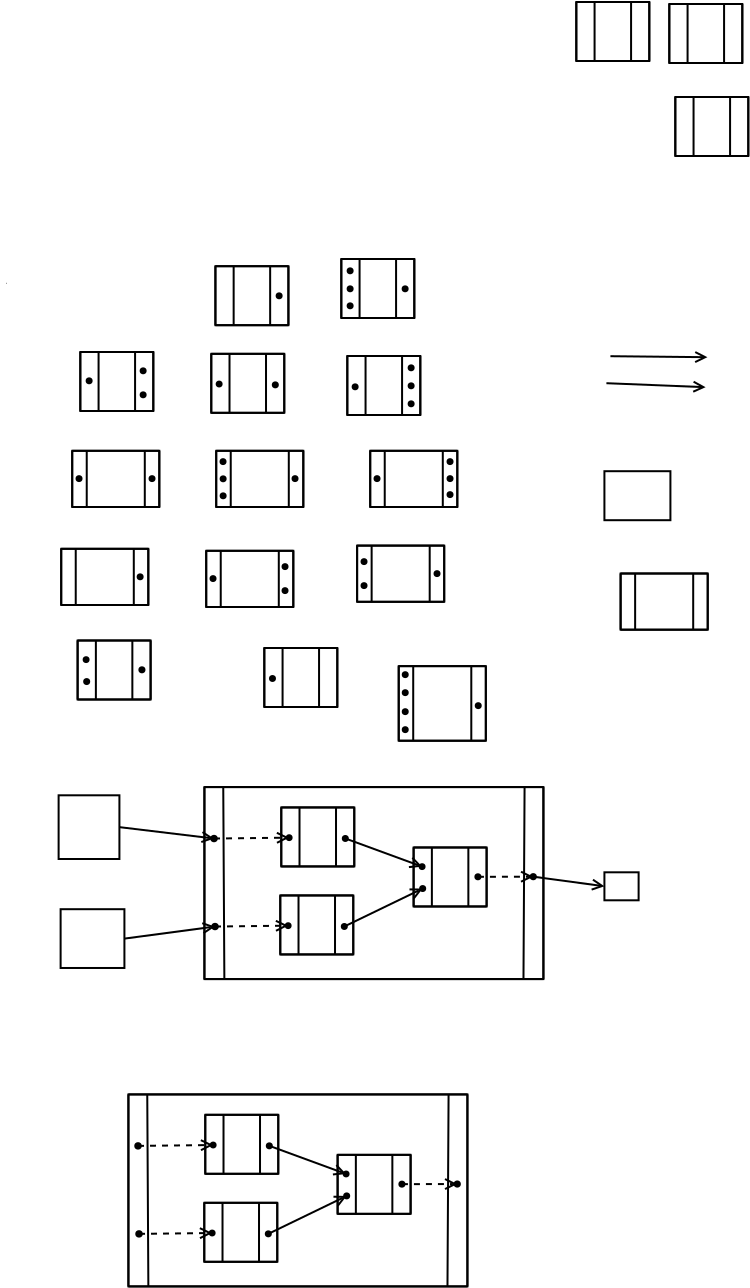 <?xml version="1.0" encoding="UTF-8"?>
<dia:diagram xmlns:dia="http://www.lysator.liu.se/~alla/dia/"><dia:layer name="Background" visible="true"><dia:object type="Standard - Box" version="0" id="O0"><dia:attribute name="obj_pos"><dia:point val="30.6,25.9"/></dia:attribute><dia:attribute name="obj_bb"><dia:rectangle val="30.55,25.85;33.95,28.4"/></dia:attribute><dia:attribute name="elem_corner"><dia:point val="30.6,25.9"/></dia:attribute><dia:attribute name="elem_width"><dia:real val="3.3"/></dia:attribute><dia:attribute name="elem_height"><dia:real val="2.45"/></dia:attribute><dia:attribute name="show_background"><dia:boolean val="true"/></dia:attribute></dia:object><dia:object type="Standard - Box" version="0" id="O1"><dia:attribute name="obj_pos"><dia:point val="3.41,47.8"/></dia:attribute><dia:attribute name="obj_bb"><dia:rectangle val="3.36,47.75;6.65,50.789"/></dia:attribute><dia:attribute name="elem_corner"><dia:point val="3.41,47.8"/></dia:attribute><dia:attribute name="elem_width"><dia:real val="3.19"/></dia:attribute><dia:attribute name="elem_height"><dia:real val="2.939"/></dia:attribute><dia:attribute name="show_background"><dia:boolean val="true"/></dia:attribute></dia:object><dia:object type="Electric - connpoint" version="0" id="O2"><dia:attribute name="obj_pos"><dia:point val="0.5,16.3"/></dia:attribute><dia:attribute name="obj_bb"><dia:rectangle val="0.465,16.265;0.935,16.735"/></dia:attribute><dia:attribute name="elem_corner"><dia:point val="0.5,16.3"/></dia:attribute><dia:attribute name="elem_width"><dia:real val="0.4"/></dia:attribute><dia:attribute name="elem_height"><dia:real val="0.4"/></dia:attribute><dia:attribute name="show_background"><dia:boolean val="true"/></dia:attribute><dia:attribute name="flip_horizontal"><dia:boolean val="false"/></dia:attribute><dia:attribute name="flip_vertical"><dia:boolean val="false"/></dia:attribute><dia:attribute name="padding"><dia:real val="0.354"/></dia:attribute></dia:object><dia:group><dia:group><dia:object type="Standard - Box" version="0" id="O3"><dia:attribute name="obj_pos"><dia:point val="11.15,15.65"/></dia:attribute><dia:attribute name="obj_bb"><dia:rectangle val="11.1,15.6;14.85,18.65"/></dia:attribute><dia:attribute name="elem_corner"><dia:point val="11.15,15.65"/></dia:attribute><dia:attribute name="elem_width"><dia:real val="3.65"/></dia:attribute><dia:attribute name="elem_height"><dia:real val="2.95"/></dia:attribute><dia:attribute name="show_background"><dia:boolean val="true"/></dia:attribute></dia:object><dia:object type="Standard - Line" version="0" id="O4"><dia:attribute name="obj_pos"><dia:point val="11.15,18.6"/></dia:attribute><dia:attribute name="obj_bb"><dia:rectangle val="11.1,18.55;14.85,18.65"/></dia:attribute><dia:attribute name="conn_endpoints"><dia:point val="11.15,18.6"/><dia:point val="14.8,18.6"/></dia:attribute><dia:attribute name="numcp"><dia:int val="7"/></dia:attribute><dia:connections><dia:connection handle="0" to="O3" connection="5"/><dia:connection handle="1" to="O3" connection="7"/></dia:connections></dia:object><dia:object type="Standard - Line" version="0" id="O5"><dia:attribute name="obj_pos"><dia:point val="11.15,15.65"/></dia:attribute><dia:attribute name="obj_bb"><dia:rectangle val="11.1,15.6;14.85,15.7"/></dia:attribute><dia:attribute name="conn_endpoints"><dia:point val="11.15,15.65"/><dia:point val="14.8,15.65"/></dia:attribute><dia:attribute name="numcp"><dia:int val="7"/></dia:attribute><dia:connections><dia:connection handle="0" to="O3" connection="0"/><dia:connection handle="1" to="O3" connection="2"/></dia:connections></dia:object><dia:object type="Standard - Line" version="0" id="O6"><dia:attribute name="obj_pos"><dia:point val="11.15,15.65"/></dia:attribute><dia:attribute name="obj_bb"><dia:rectangle val="11.1,15.6;11.2,18.65"/></dia:attribute><dia:attribute name="conn_endpoints"><dia:point val="11.15,15.65"/><dia:point val="11.15,18.6"/></dia:attribute><dia:attribute name="numcp"><dia:int val="2"/></dia:attribute><dia:connections><dia:connection handle="0" to="O3" connection="0"/><dia:connection handle="1" to="O3" connection="5"/></dia:connections></dia:object><dia:object type="Standard - Line" version="0" id="O7"><dia:attribute name="obj_pos"><dia:point val="13.887,15.65"/></dia:attribute><dia:attribute name="obj_bb"><dia:rectangle val="13.838,15.6;13.938,18.65"/></dia:attribute><dia:attribute name="conn_endpoints"><dia:point val="13.887,15.65"/><dia:point val="13.887,18.6"/></dia:attribute><dia:attribute name="numcp"><dia:int val="1"/></dia:attribute><dia:connections><dia:connection handle="0" to="O5" connection="5"/><dia:connection handle="1" to="O4" connection="5"/></dia:connections></dia:object><dia:object type="Standard - Line" version="0" id="O8"><dia:attribute name="obj_pos"><dia:point val="14.8,18.6"/></dia:attribute><dia:attribute name="obj_bb"><dia:rectangle val="14.75,15.6;14.85,18.65"/></dia:attribute><dia:attribute name="conn_endpoints"><dia:point val="14.8,18.6"/><dia:point val="14.8,15.65"/></dia:attribute><dia:attribute name="numcp"><dia:int val="3"/></dia:attribute><dia:connections><dia:connection handle="0" to="O3" connection="7"/><dia:connection handle="1" to="O3" connection="2"/></dia:connections></dia:object><dia:object type="Standard - Line" version="0" id="O9"><dia:attribute name="obj_pos"><dia:point val="12.062,15.65"/></dia:attribute><dia:attribute name="obj_bb"><dia:rectangle val="12.012,15.6;12.113,18.65"/></dia:attribute><dia:attribute name="conn_endpoints"><dia:point val="12.062,15.65"/><dia:point val="12.062,18.6"/></dia:attribute><dia:attribute name="numcp"><dia:int val="1"/></dia:attribute><dia:connections><dia:connection handle="0" to="O5" connection="1"/><dia:connection handle="1" to="O4" connection="1"/></dia:connections></dia:object></dia:group><dia:object type="Electric - connpoint" version="0" id="O10"><dia:attribute name="obj_pos"><dia:point val="12.595,15.39"/></dia:attribute><dia:attribute name="obj_bb"><dia:rectangle val="12.56,15.355;16.112,18.907"/></dia:attribute><dia:attribute name="elem_corner"><dia:point val="12.595,15.39"/></dia:attribute><dia:attribute name="elem_width"><dia:real val="3.482"/></dia:attribute><dia:attribute name="elem_height"><dia:real val="3.482"/></dia:attribute><dia:attribute name="show_background"><dia:boolean val="true"/></dia:attribute><dia:attribute name="flip_horizontal"><dia:boolean val="true"/></dia:attribute><dia:attribute name="flip_vertical"><dia:boolean val="true"/></dia:attribute><dia:attribute name="padding"><dia:real val="0.354"/></dia:attribute></dia:object></dia:group><dia:group><dia:group><dia:object type="Standard - Box" version="0" id="O11"><dia:attribute name="obj_pos"><dia:point val="4.395,19.94"/></dia:attribute><dia:attribute name="obj_bb"><dia:rectangle val="4.345,19.89;8.095,22.94"/></dia:attribute><dia:attribute name="elem_corner"><dia:point val="4.395,19.94"/></dia:attribute><dia:attribute name="elem_width"><dia:real val="3.65"/></dia:attribute><dia:attribute name="elem_height"><dia:real val="2.95"/></dia:attribute><dia:attribute name="show_background"><dia:boolean val="true"/></dia:attribute></dia:object><dia:object type="Standard - Line" version="0" id="O12"><dia:attribute name="obj_pos"><dia:point val="4.395,22.89"/></dia:attribute><dia:attribute name="obj_bb"><dia:rectangle val="4.345,22.84;8.095,22.94"/></dia:attribute><dia:attribute name="conn_endpoints"><dia:point val="4.395,22.89"/><dia:point val="8.045,22.89"/></dia:attribute><dia:attribute name="numcp"><dia:int val="7"/></dia:attribute><dia:connections><dia:connection handle="0" to="O11" connection="5"/><dia:connection handle="1" to="O11" connection="7"/></dia:connections></dia:object><dia:object type="Standard - Line" version="0" id="O13"><dia:attribute name="obj_pos"><dia:point val="4.395,19.94"/></dia:attribute><dia:attribute name="obj_bb"><dia:rectangle val="4.345,19.89;8.095,19.99"/></dia:attribute><dia:attribute name="conn_endpoints"><dia:point val="4.395,19.94"/><dia:point val="8.045,19.94"/></dia:attribute><dia:attribute name="numcp"><dia:int val="7"/></dia:attribute><dia:connections><dia:connection handle="0" to="O11" connection="0"/><dia:connection handle="1" to="O11" connection="2"/></dia:connections></dia:object><dia:object type="Standard - Line" version="0" id="O14"><dia:attribute name="obj_pos"><dia:point val="4.395,19.94"/></dia:attribute><dia:attribute name="obj_bb"><dia:rectangle val="4.345,19.89;4.445,22.94"/></dia:attribute><dia:attribute name="conn_endpoints"><dia:point val="4.395,19.94"/><dia:point val="4.395,22.89"/></dia:attribute><dia:attribute name="numcp"><dia:int val="2"/></dia:attribute><dia:connections><dia:connection handle="0" to="O11" connection="0"/><dia:connection handle="1" to="O11" connection="5"/></dia:connections></dia:object><dia:object type="Standard - Line" version="0" id="O15"><dia:attribute name="obj_pos"><dia:point val="7.133,19.94"/></dia:attribute><dia:attribute name="obj_bb"><dia:rectangle val="7.082,19.89;7.183,22.94"/></dia:attribute><dia:attribute name="conn_endpoints"><dia:point val="7.133,19.94"/><dia:point val="7.133,22.89"/></dia:attribute><dia:attribute name="numcp"><dia:int val="1"/></dia:attribute><dia:connections><dia:connection handle="0" to="O13" connection="5"/><dia:connection handle="1" to="O12" connection="5"/></dia:connections></dia:object><dia:object type="Standard - Line" version="0" id="O16"><dia:attribute name="obj_pos"><dia:point val="8.045,22.89"/></dia:attribute><dia:attribute name="obj_bb"><dia:rectangle val="7.995,19.89;8.095,22.94"/></dia:attribute><dia:attribute name="conn_endpoints"><dia:point val="8.045,22.89"/><dia:point val="8.045,19.94"/></dia:attribute><dia:attribute name="numcp"><dia:int val="3"/></dia:attribute><dia:connections><dia:connection handle="0" to="O11" connection="7"/><dia:connection handle="1" to="O11" connection="2"/></dia:connections></dia:object><dia:object type="Standard - Line" version="0" id="O17"><dia:attribute name="obj_pos"><dia:point val="5.308,19.94"/></dia:attribute><dia:attribute name="obj_bb"><dia:rectangle val="5.258,19.89;5.357,22.94"/></dia:attribute><dia:attribute name="conn_endpoints"><dia:point val="5.308,19.94"/><dia:point val="5.308,22.89"/></dia:attribute><dia:attribute name="numcp"><dia:int val="1"/></dia:attribute><dia:connections><dia:connection handle="0" to="O13" connection="1"/><dia:connection handle="1" to="O12" connection="1"/></dia:connections></dia:object></dia:group><dia:object type="Electric - connpoint" version="0" id="O18"><dia:attribute name="obj_pos"><dia:point val="3.095,19.64"/></dia:attribute><dia:attribute name="obj_bb"><dia:rectangle val="3.06,19.605;6.612,23.157"/></dia:attribute><dia:attribute name="elem_corner"><dia:point val="3.095,19.64"/></dia:attribute><dia:attribute name="elem_width"><dia:real val="3.482"/></dia:attribute><dia:attribute name="elem_height"><dia:real val="3.482"/></dia:attribute><dia:attribute name="show_background"><dia:boolean val="true"/></dia:attribute><dia:attribute name="flip_horizontal"><dia:boolean val="true"/></dia:attribute><dia:attribute name="flip_vertical"><dia:boolean val="true"/></dia:attribute><dia:attribute name="padding"><dia:real val="0.354"/></dia:attribute></dia:object><dia:object type="Electric - connpoint" version="0" id="O19"><dia:attribute name="obj_pos"><dia:point val="5.795,20.34"/></dia:attribute><dia:attribute name="obj_bb"><dia:rectangle val="5.76,20.305;9.312,23.857"/></dia:attribute><dia:attribute name="elem_corner"><dia:point val="5.795,20.34"/></dia:attribute><dia:attribute name="elem_width"><dia:real val="3.482"/></dia:attribute><dia:attribute name="elem_height"><dia:real val="3.482"/></dia:attribute><dia:attribute name="show_background"><dia:boolean val="true"/></dia:attribute><dia:attribute name="flip_horizontal"><dia:boolean val="true"/></dia:attribute><dia:attribute name="flip_vertical"><dia:boolean val="true"/></dia:attribute><dia:attribute name="padding"><dia:real val="0.354"/></dia:attribute></dia:object><dia:object type="Electric - connpoint" version="0" id="O20"><dia:attribute name="obj_pos"><dia:point val="5.795,19.14"/></dia:attribute><dia:attribute name="obj_bb"><dia:rectangle val="5.76,19.105;9.312,22.657"/></dia:attribute><dia:attribute name="elem_corner"><dia:point val="5.795,19.14"/></dia:attribute><dia:attribute name="elem_width"><dia:real val="3.482"/></dia:attribute><dia:attribute name="elem_height"><dia:real val="3.482"/></dia:attribute><dia:attribute name="show_background"><dia:boolean val="true"/></dia:attribute><dia:attribute name="flip_horizontal"><dia:boolean val="true"/></dia:attribute><dia:attribute name="flip_vertical"><dia:boolean val="true"/></dia:attribute><dia:attribute name="padding"><dia:real val="0.354"/></dia:attribute></dia:object></dia:group><dia:group><dia:object type="Standard - Box" version="0" id="O21"><dia:attribute name="obj_pos"><dia:point val="34.145,7.19"/></dia:attribute><dia:attribute name="obj_bb"><dia:rectangle val="34.095,7.14;37.845,10.19"/></dia:attribute><dia:attribute name="elem_corner"><dia:point val="34.145,7.19"/></dia:attribute><dia:attribute name="elem_width"><dia:real val="3.65"/></dia:attribute><dia:attribute name="elem_height"><dia:real val="2.95"/></dia:attribute><dia:attribute name="show_background"><dia:boolean val="true"/></dia:attribute></dia:object><dia:object type="Standard - Line" version="0" id="O22"><dia:attribute name="obj_pos"><dia:point val="34.145,10.14"/></dia:attribute><dia:attribute name="obj_bb"><dia:rectangle val="34.095,10.09;37.845,10.19"/></dia:attribute><dia:attribute name="conn_endpoints"><dia:point val="34.145,10.14"/><dia:point val="37.795,10.14"/></dia:attribute><dia:attribute name="numcp"><dia:int val="7"/></dia:attribute><dia:connections><dia:connection handle="0" to="O21" connection="5"/><dia:connection handle="1" to="O21" connection="7"/></dia:connections></dia:object><dia:object type="Standard - Line" version="0" id="O23"><dia:attribute name="obj_pos"><dia:point val="34.145,7.19"/></dia:attribute><dia:attribute name="obj_bb"><dia:rectangle val="34.095,7.14;37.845,7.24"/></dia:attribute><dia:attribute name="conn_endpoints"><dia:point val="34.145,7.19"/><dia:point val="37.795,7.19"/></dia:attribute><dia:attribute name="numcp"><dia:int val="7"/></dia:attribute><dia:connections><dia:connection handle="0" to="O21" connection="0"/><dia:connection handle="1" to="O21" connection="2"/></dia:connections></dia:object><dia:object type="Standard - Line" version="0" id="O24"><dia:attribute name="obj_pos"><dia:point val="34.145,7.19"/></dia:attribute><dia:attribute name="obj_bb"><dia:rectangle val="34.095,7.14;34.195,10.19"/></dia:attribute><dia:attribute name="conn_endpoints"><dia:point val="34.145,7.19"/><dia:point val="34.145,10.14"/></dia:attribute><dia:attribute name="numcp"><dia:int val="2"/></dia:attribute><dia:connections><dia:connection handle="0" to="O21" connection="0"/><dia:connection handle="1" to="O21" connection="5"/></dia:connections></dia:object><dia:object type="Standard - Line" version="0" id="O25"><dia:attribute name="obj_pos"><dia:point val="36.883,7.19"/></dia:attribute><dia:attribute name="obj_bb"><dia:rectangle val="36.833,7.14;36.932,10.19"/></dia:attribute><dia:attribute name="conn_endpoints"><dia:point val="36.883,7.19"/><dia:point val="36.883,10.14"/></dia:attribute><dia:attribute name="numcp"><dia:int val="1"/></dia:attribute><dia:connections><dia:connection handle="0" to="O23" connection="5"/><dia:connection handle="1" to="O22" connection="5"/></dia:connections></dia:object><dia:object type="Standard - Line" version="0" id="O26"><dia:attribute name="obj_pos"><dia:point val="37.795,10.14"/></dia:attribute><dia:attribute name="obj_bb"><dia:rectangle val="37.745,7.14;37.845,10.19"/></dia:attribute><dia:attribute name="conn_endpoints"><dia:point val="37.795,10.14"/><dia:point val="37.795,7.19"/></dia:attribute><dia:attribute name="numcp"><dia:int val="3"/></dia:attribute><dia:connections><dia:connection handle="0" to="O21" connection="7"/><dia:connection handle="1" to="O21" connection="2"/></dia:connections></dia:object><dia:object type="Standard - Line" version="0" id="O27"><dia:attribute name="obj_pos"><dia:point val="35.057,7.19"/></dia:attribute><dia:attribute name="obj_bb"><dia:rectangle val="35.008,7.14;35.108,10.19"/></dia:attribute><dia:attribute name="conn_endpoints"><dia:point val="35.057,7.19"/><dia:point val="35.057,10.14"/></dia:attribute><dia:attribute name="numcp"><dia:int val="1"/></dia:attribute><dia:connections><dia:connection handle="0" to="O23" connection="1"/><dia:connection handle="1" to="O22" connection="1"/></dia:connections></dia:object></dia:group><dia:group><dia:object type="Standard - Box" version="0" id="O28"><dia:attribute name="obj_pos"><dia:point val="29.195,2.44"/></dia:attribute><dia:attribute name="obj_bb"><dia:rectangle val="29.145,2.39;32.895,5.44"/></dia:attribute><dia:attribute name="elem_corner"><dia:point val="29.195,2.44"/></dia:attribute><dia:attribute name="elem_width"><dia:real val="3.65"/></dia:attribute><dia:attribute name="elem_height"><dia:real val="2.95"/></dia:attribute><dia:attribute name="show_background"><dia:boolean val="true"/></dia:attribute></dia:object><dia:object type="Standard - Line" version="0" id="O29"><dia:attribute name="obj_pos"><dia:point val="29.195,5.39"/></dia:attribute><dia:attribute name="obj_bb"><dia:rectangle val="29.145,5.34;32.895,5.44"/></dia:attribute><dia:attribute name="conn_endpoints"><dia:point val="29.195,5.39"/><dia:point val="32.845,5.39"/></dia:attribute><dia:attribute name="numcp"><dia:int val="7"/></dia:attribute><dia:connections><dia:connection handle="0" to="O28" connection="5"/><dia:connection handle="1" to="O28" connection="7"/></dia:connections></dia:object><dia:object type="Standard - Line" version="0" id="O30"><dia:attribute name="obj_pos"><dia:point val="29.195,2.44"/></dia:attribute><dia:attribute name="obj_bb"><dia:rectangle val="29.145,2.39;32.895,2.49"/></dia:attribute><dia:attribute name="conn_endpoints"><dia:point val="29.195,2.44"/><dia:point val="32.845,2.44"/></dia:attribute><dia:attribute name="numcp"><dia:int val="7"/></dia:attribute><dia:connections><dia:connection handle="0" to="O28" connection="0"/><dia:connection handle="1" to="O28" connection="2"/></dia:connections></dia:object><dia:object type="Standard - Line" version="0" id="O31"><dia:attribute name="obj_pos"><dia:point val="29.195,2.44"/></dia:attribute><dia:attribute name="obj_bb"><dia:rectangle val="29.145,2.39;29.245,5.44"/></dia:attribute><dia:attribute name="conn_endpoints"><dia:point val="29.195,2.44"/><dia:point val="29.195,5.39"/></dia:attribute><dia:attribute name="numcp"><dia:int val="2"/></dia:attribute><dia:connections><dia:connection handle="0" to="O28" connection="0"/><dia:connection handle="1" to="O28" connection="5"/></dia:connections></dia:object><dia:object type="Standard - Line" version="0" id="O32"><dia:attribute name="obj_pos"><dia:point val="31.933,2.44"/></dia:attribute><dia:attribute name="obj_bb"><dia:rectangle val="31.883,2.39;31.983,5.44"/></dia:attribute><dia:attribute name="conn_endpoints"><dia:point val="31.933,2.44"/><dia:point val="31.933,5.39"/></dia:attribute><dia:attribute name="numcp"><dia:int val="1"/></dia:attribute><dia:connections><dia:connection handle="0" to="O30" connection="5"/><dia:connection handle="1" to="O29" connection="5"/></dia:connections></dia:object><dia:object type="Standard - Line" version="0" id="O33"><dia:attribute name="obj_pos"><dia:point val="32.845,5.39"/></dia:attribute><dia:attribute name="obj_bb"><dia:rectangle val="32.795,2.39;32.895,5.44"/></dia:attribute><dia:attribute name="conn_endpoints"><dia:point val="32.845,5.39"/><dia:point val="32.845,2.44"/></dia:attribute><dia:attribute name="numcp"><dia:int val="3"/></dia:attribute><dia:connections><dia:connection handle="0" to="O28" connection="7"/><dia:connection handle="1" to="O28" connection="2"/></dia:connections></dia:object><dia:object type="Standard - Line" version="0" id="O34"><dia:attribute name="obj_pos"><dia:point val="30.108,2.44"/></dia:attribute><dia:attribute name="obj_bb"><dia:rectangle val="30.058,2.39;30.157,5.44"/></dia:attribute><dia:attribute name="conn_endpoints"><dia:point val="30.108,2.44"/><dia:point val="30.108,5.39"/></dia:attribute><dia:attribute name="numcp"><dia:int val="1"/></dia:attribute><dia:connections><dia:connection handle="0" to="O30" connection="1"/><dia:connection handle="1" to="O29" connection="1"/></dia:connections></dia:object></dia:group><dia:group><dia:object type="Standard - Box" version="0" id="O35"><dia:attribute name="obj_pos"><dia:point val="33.845,2.54"/></dia:attribute><dia:attribute name="obj_bb"><dia:rectangle val="33.795,2.49;37.545,5.54"/></dia:attribute><dia:attribute name="elem_corner"><dia:point val="33.845,2.54"/></dia:attribute><dia:attribute name="elem_width"><dia:real val="3.65"/></dia:attribute><dia:attribute name="elem_height"><dia:real val="2.95"/></dia:attribute><dia:attribute name="show_background"><dia:boolean val="true"/></dia:attribute></dia:object><dia:object type="Standard - Line" version="0" id="O36"><dia:attribute name="obj_pos"><dia:point val="33.845,5.49"/></dia:attribute><dia:attribute name="obj_bb"><dia:rectangle val="33.795,5.44;37.545,5.54"/></dia:attribute><dia:attribute name="conn_endpoints"><dia:point val="33.845,5.49"/><dia:point val="37.495,5.49"/></dia:attribute><dia:attribute name="numcp"><dia:int val="7"/></dia:attribute><dia:connections><dia:connection handle="0" to="O35" connection="5"/><dia:connection handle="1" to="O35" connection="7"/></dia:connections></dia:object><dia:object type="Standard - Line" version="0" id="O37"><dia:attribute name="obj_pos"><dia:point val="33.845,2.54"/></dia:attribute><dia:attribute name="obj_bb"><dia:rectangle val="33.795,2.49;37.545,2.59"/></dia:attribute><dia:attribute name="conn_endpoints"><dia:point val="33.845,2.54"/><dia:point val="37.495,2.54"/></dia:attribute><dia:attribute name="numcp"><dia:int val="7"/></dia:attribute><dia:connections><dia:connection handle="0" to="O35" connection="0"/><dia:connection handle="1" to="O35" connection="2"/></dia:connections></dia:object><dia:object type="Standard - Line" version="0" id="O38"><dia:attribute name="obj_pos"><dia:point val="33.845,2.54"/></dia:attribute><dia:attribute name="obj_bb"><dia:rectangle val="33.795,2.49;33.895,5.54"/></dia:attribute><dia:attribute name="conn_endpoints"><dia:point val="33.845,2.54"/><dia:point val="33.845,5.49"/></dia:attribute><dia:attribute name="numcp"><dia:int val="2"/></dia:attribute><dia:connections><dia:connection handle="0" to="O35" connection="0"/><dia:connection handle="1" to="O35" connection="5"/></dia:connections></dia:object><dia:object type="Standard - Line" version="0" id="O39"><dia:attribute name="obj_pos"><dia:point val="36.583,2.54"/></dia:attribute><dia:attribute name="obj_bb"><dia:rectangle val="36.532,2.49;36.633,5.54"/></dia:attribute><dia:attribute name="conn_endpoints"><dia:point val="36.583,2.54"/><dia:point val="36.583,5.49"/></dia:attribute><dia:attribute name="numcp"><dia:int val="1"/></dia:attribute><dia:connections><dia:connection handle="0" to="O37" connection="5"/><dia:connection handle="1" to="O36" connection="5"/></dia:connections></dia:object><dia:object type="Standard - Line" version="0" id="O40"><dia:attribute name="obj_pos"><dia:point val="37.495,5.49"/></dia:attribute><dia:attribute name="obj_bb"><dia:rectangle val="37.445,2.49;37.545,5.54"/></dia:attribute><dia:attribute name="conn_endpoints"><dia:point val="37.495,5.49"/><dia:point val="37.495,2.54"/></dia:attribute><dia:attribute name="numcp"><dia:int val="3"/></dia:attribute><dia:connections><dia:connection handle="0" to="O35" connection="7"/><dia:connection handle="1" to="O35" connection="2"/></dia:connections></dia:object><dia:object type="Standard - Line" version="0" id="O41"><dia:attribute name="obj_pos"><dia:point val="34.758,2.54"/></dia:attribute><dia:attribute name="obj_bb"><dia:rectangle val="34.708,2.49;34.807,5.54"/></dia:attribute><dia:attribute name="conn_endpoints"><dia:point val="34.758,2.54"/><dia:point val="34.758,5.49"/></dia:attribute><dia:attribute name="numcp"><dia:int val="1"/></dia:attribute><dia:connections><dia:connection handle="0" to="O37" connection="1"/><dia:connection handle="1" to="O36" connection="1"/></dia:connections></dia:object></dia:group><dia:group><dia:group><dia:object type="Standard - Box" version="0" id="O42"><dia:attribute name="obj_pos"><dia:point val="17.745,20.14"/></dia:attribute><dia:attribute name="obj_bb"><dia:rectangle val="17.695,20.09;21.445,23.14"/></dia:attribute><dia:attribute name="elem_corner"><dia:point val="17.745,20.14"/></dia:attribute><dia:attribute name="elem_width"><dia:real val="3.65"/></dia:attribute><dia:attribute name="elem_height"><dia:real val="2.95"/></dia:attribute><dia:attribute name="show_background"><dia:boolean val="true"/></dia:attribute></dia:object><dia:object type="Standard - Line" version="0" id="O43"><dia:attribute name="obj_pos"><dia:point val="17.745,23.09"/></dia:attribute><dia:attribute name="obj_bb"><dia:rectangle val="17.695,23.04;21.445,23.14"/></dia:attribute><dia:attribute name="conn_endpoints"><dia:point val="17.745,23.09"/><dia:point val="21.395,23.09"/></dia:attribute><dia:attribute name="numcp"><dia:int val="7"/></dia:attribute><dia:connections><dia:connection handle="0" to="O42" connection="5"/><dia:connection handle="1" to="O42" connection="7"/></dia:connections></dia:object><dia:object type="Standard - Line" version="0" id="O44"><dia:attribute name="obj_pos"><dia:point val="17.745,20.14"/></dia:attribute><dia:attribute name="obj_bb"><dia:rectangle val="17.695,20.09;21.445,20.19"/></dia:attribute><dia:attribute name="conn_endpoints"><dia:point val="17.745,20.14"/><dia:point val="21.395,20.14"/></dia:attribute><dia:attribute name="numcp"><dia:int val="7"/></dia:attribute><dia:connections><dia:connection handle="0" to="O42" connection="0"/><dia:connection handle="1" to="O42" connection="2"/></dia:connections></dia:object><dia:object type="Standard - Line" version="0" id="O45"><dia:attribute name="obj_pos"><dia:point val="17.745,20.14"/></dia:attribute><dia:attribute name="obj_bb"><dia:rectangle val="17.695,20.09;17.795,23.14"/></dia:attribute><dia:attribute name="conn_endpoints"><dia:point val="17.745,20.14"/><dia:point val="17.745,23.09"/></dia:attribute><dia:attribute name="numcp"><dia:int val="2"/></dia:attribute><dia:connections><dia:connection handle="0" to="O42" connection="0"/><dia:connection handle="1" to="O42" connection="5"/></dia:connections></dia:object><dia:object type="Standard - Line" version="0" id="O46"><dia:attribute name="obj_pos"><dia:point val="20.483,20.14"/></dia:attribute><dia:attribute name="obj_bb"><dia:rectangle val="20.433,20.09;20.532,23.14"/></dia:attribute><dia:attribute name="conn_endpoints"><dia:point val="20.483,20.14"/><dia:point val="20.483,23.09"/></dia:attribute><dia:attribute name="numcp"><dia:int val="1"/></dia:attribute><dia:connections><dia:connection handle="0" to="O44" connection="5"/><dia:connection handle="1" to="O43" connection="5"/></dia:connections></dia:object><dia:object type="Standard - Line" version="0" id="O47"><dia:attribute name="obj_pos"><dia:point val="21.395,23.09"/></dia:attribute><dia:attribute name="obj_bb"><dia:rectangle val="21.345,20.09;21.445,23.14"/></dia:attribute><dia:attribute name="conn_endpoints"><dia:point val="21.395,23.09"/><dia:point val="21.395,20.14"/></dia:attribute><dia:attribute name="numcp"><dia:int val="3"/></dia:attribute><dia:connections><dia:connection handle="0" to="O42" connection="7"/><dia:connection handle="1" to="O42" connection="2"/></dia:connections></dia:object><dia:object type="Standard - Line" version="0" id="O48"><dia:attribute name="obj_pos"><dia:point val="18.657,20.14"/></dia:attribute><dia:attribute name="obj_bb"><dia:rectangle val="18.608,20.09;18.707,23.14"/></dia:attribute><dia:attribute name="conn_endpoints"><dia:point val="18.657,20.14"/><dia:point val="18.657,23.09"/></dia:attribute><dia:attribute name="numcp"><dia:int val="1"/></dia:attribute><dia:connections><dia:connection handle="0" to="O44" connection="1"/><dia:connection handle="1" to="O43" connection="1"/></dia:connections></dia:object></dia:group><dia:object type="Electric - connpoint" version="0" id="O49"><dia:attribute name="obj_pos"><dia:point val="16.395,19.94"/></dia:attribute><dia:attribute name="obj_bb"><dia:rectangle val="16.36,19.905;19.912,23.457"/></dia:attribute><dia:attribute name="elem_corner"><dia:point val="16.395,19.94"/></dia:attribute><dia:attribute name="elem_width"><dia:real val="3.482"/></dia:attribute><dia:attribute name="elem_height"><dia:real val="3.482"/></dia:attribute><dia:attribute name="show_background"><dia:boolean val="true"/></dia:attribute><dia:attribute name="flip_horizontal"><dia:boolean val="true"/></dia:attribute><dia:attribute name="flip_vertical"><dia:boolean val="true"/></dia:attribute><dia:attribute name="padding"><dia:real val="0.354"/></dia:attribute></dia:object><dia:object type="Electric - connpoint" version="0" id="O50"><dia:attribute name="obj_pos"><dia:point val="19.195,18.99"/></dia:attribute><dia:attribute name="obj_bb"><dia:rectangle val="19.16,18.955;22.712,22.507"/></dia:attribute><dia:attribute name="elem_corner"><dia:point val="19.195,18.99"/></dia:attribute><dia:attribute name="elem_width"><dia:real val="3.482"/></dia:attribute><dia:attribute name="elem_height"><dia:real val="3.482"/></dia:attribute><dia:attribute name="show_background"><dia:boolean val="true"/></dia:attribute><dia:attribute name="flip_horizontal"><dia:boolean val="true"/></dia:attribute><dia:attribute name="flip_vertical"><dia:boolean val="true"/></dia:attribute><dia:attribute name="padding"><dia:real val="0.354"/></dia:attribute></dia:object><dia:object type="Electric - connpoint" version="0" id="O51"><dia:attribute name="obj_pos"><dia:point val="19.195,19.89"/></dia:attribute><dia:attribute name="obj_bb"><dia:rectangle val="19.16,19.855;22.712,23.407"/></dia:attribute><dia:attribute name="elem_corner"><dia:point val="19.195,19.89"/></dia:attribute><dia:attribute name="elem_width"><dia:real val="3.482"/></dia:attribute><dia:attribute name="elem_height"><dia:real val="3.482"/></dia:attribute><dia:attribute name="show_background"><dia:boolean val="true"/></dia:attribute><dia:attribute name="flip_horizontal"><dia:boolean val="true"/></dia:attribute><dia:attribute name="flip_vertical"><dia:boolean val="true"/></dia:attribute><dia:attribute name="padding"><dia:real val="0.354"/></dia:attribute></dia:object><dia:object type="Electric - connpoint" version="0" id="O52"><dia:attribute name="obj_pos"><dia:point val="19.195,20.79"/></dia:attribute><dia:attribute name="obj_bb"><dia:rectangle val="19.16,20.755;22.712,24.307"/></dia:attribute><dia:attribute name="elem_corner"><dia:point val="19.195,20.79"/></dia:attribute><dia:attribute name="elem_width"><dia:real val="3.482"/></dia:attribute><dia:attribute name="elem_height"><dia:real val="3.482"/></dia:attribute><dia:attribute name="show_background"><dia:boolean val="true"/></dia:attribute><dia:attribute name="flip_horizontal"><dia:boolean val="true"/></dia:attribute><dia:attribute name="flip_vertical"><dia:boolean val="true"/></dia:attribute><dia:attribute name="padding"><dia:real val="0.354"/></dia:attribute></dia:object></dia:group><dia:group><dia:group><dia:object type="Standard - Box" version="0" id="O53"><dia:attribute name="obj_pos"><dia:point val="17.445,15.29"/></dia:attribute><dia:attribute name="obj_bb"><dia:rectangle val="17.395,15.24;21.145,18.29"/></dia:attribute><dia:attribute name="elem_corner"><dia:point val="17.445,15.29"/></dia:attribute><dia:attribute name="elem_width"><dia:real val="3.65"/></dia:attribute><dia:attribute name="elem_height"><dia:real val="2.95"/></dia:attribute><dia:attribute name="show_background"><dia:boolean val="true"/></dia:attribute></dia:object><dia:object type="Standard - Line" version="0" id="O54"><dia:attribute name="obj_pos"><dia:point val="17.445,18.24"/></dia:attribute><dia:attribute name="obj_bb"><dia:rectangle val="17.395,18.19;21.145,18.29"/></dia:attribute><dia:attribute name="conn_endpoints"><dia:point val="17.445,18.24"/><dia:point val="21.095,18.24"/></dia:attribute><dia:attribute name="numcp"><dia:int val="7"/></dia:attribute><dia:connections><dia:connection handle="0" to="O53" connection="5"/><dia:connection handle="1" to="O53" connection="7"/></dia:connections></dia:object><dia:object type="Standard - Line" version="0" id="O55"><dia:attribute name="obj_pos"><dia:point val="17.445,15.29"/></dia:attribute><dia:attribute name="obj_bb"><dia:rectangle val="17.395,15.24;21.145,15.34"/></dia:attribute><dia:attribute name="conn_endpoints"><dia:point val="17.445,15.29"/><dia:point val="21.095,15.29"/></dia:attribute><dia:attribute name="numcp"><dia:int val="7"/></dia:attribute><dia:connections><dia:connection handle="0" to="O53" connection="0"/><dia:connection handle="1" to="O53" connection="2"/></dia:connections></dia:object><dia:object type="Standard - Line" version="0" id="O56"><dia:attribute name="obj_pos"><dia:point val="17.445,15.29"/></dia:attribute><dia:attribute name="obj_bb"><dia:rectangle val="17.395,15.24;17.495,18.29"/></dia:attribute><dia:attribute name="conn_endpoints"><dia:point val="17.445,15.29"/><dia:point val="17.445,18.24"/></dia:attribute><dia:attribute name="numcp"><dia:int val="2"/></dia:attribute><dia:connections><dia:connection handle="0" to="O53" connection="0"/><dia:connection handle="1" to="O53" connection="5"/></dia:connections></dia:object><dia:object type="Standard - Line" version="0" id="O57"><dia:attribute name="obj_pos"><dia:point val="20.183,15.29"/></dia:attribute><dia:attribute name="obj_bb"><dia:rectangle val="20.133,15.24;20.233,18.29"/></dia:attribute><dia:attribute name="conn_endpoints"><dia:point val="20.183,15.29"/><dia:point val="20.183,18.24"/></dia:attribute><dia:attribute name="numcp"><dia:int val="1"/></dia:attribute><dia:connections><dia:connection handle="0" to="O55" connection="5"/><dia:connection handle="1" to="O54" connection="5"/></dia:connections></dia:object><dia:object type="Standard - Line" version="0" id="O58"><dia:attribute name="obj_pos"><dia:point val="21.095,18.24"/></dia:attribute><dia:attribute name="obj_bb"><dia:rectangle val="21.045,15.24;21.145,18.29"/></dia:attribute><dia:attribute name="conn_endpoints"><dia:point val="21.095,18.24"/><dia:point val="21.095,15.29"/></dia:attribute><dia:attribute name="numcp"><dia:int val="3"/></dia:attribute><dia:connections><dia:connection handle="0" to="O53" connection="7"/><dia:connection handle="1" to="O53" connection="2"/></dia:connections></dia:object><dia:object type="Standard - Line" version="0" id="O59"><dia:attribute name="obj_pos"><dia:point val="18.358,15.29"/></dia:attribute><dia:attribute name="obj_bb"><dia:rectangle val="18.308,15.24;18.407,18.29"/></dia:attribute><dia:attribute name="conn_endpoints"><dia:point val="18.358,15.29"/><dia:point val="18.358,18.24"/></dia:attribute><dia:attribute name="numcp"><dia:int val="1"/></dia:attribute><dia:connections><dia:connection handle="0" to="O55" connection="1"/><dia:connection handle="1" to="O54" connection="1"/></dia:connections></dia:object></dia:group><dia:object type="Electric - connpoint" version="0" id="O60"><dia:attribute name="obj_pos"><dia:point val="16.145,14.14"/></dia:attribute><dia:attribute name="obj_bb"><dia:rectangle val="16.11,14.105;19.662,17.657"/></dia:attribute><dia:attribute name="elem_corner"><dia:point val="16.145,14.14"/></dia:attribute><dia:attribute name="elem_width"><dia:real val="3.482"/></dia:attribute><dia:attribute name="elem_height"><dia:real val="3.482"/></dia:attribute><dia:attribute name="show_background"><dia:boolean val="true"/></dia:attribute><dia:attribute name="flip_horizontal"><dia:boolean val="true"/></dia:attribute><dia:attribute name="flip_vertical"><dia:boolean val="true"/></dia:attribute><dia:attribute name="padding"><dia:real val="0.354"/></dia:attribute></dia:object><dia:object type="Electric - connpoint" version="0" id="O61"><dia:attribute name="obj_pos"><dia:point val="16.145,15.04"/></dia:attribute><dia:attribute name="obj_bb"><dia:rectangle val="16.11,15.005;19.662,18.557"/></dia:attribute><dia:attribute name="elem_corner"><dia:point val="16.145,15.04"/></dia:attribute><dia:attribute name="elem_width"><dia:real val="3.482"/></dia:attribute><dia:attribute name="elem_height"><dia:real val="3.482"/></dia:attribute><dia:attribute name="show_background"><dia:boolean val="true"/></dia:attribute><dia:attribute name="flip_horizontal"><dia:boolean val="true"/></dia:attribute><dia:attribute name="flip_vertical"><dia:boolean val="true"/></dia:attribute><dia:attribute name="padding"><dia:real val="0.354"/></dia:attribute></dia:object><dia:object type="Electric - connpoint" version="0" id="O62"><dia:attribute name="obj_pos"><dia:point val="16.145,15.89"/></dia:attribute><dia:attribute name="obj_bb"><dia:rectangle val="16.11,15.855;19.662,19.407"/></dia:attribute><dia:attribute name="elem_corner"><dia:point val="16.145,15.89"/></dia:attribute><dia:attribute name="elem_width"><dia:real val="3.482"/></dia:attribute><dia:attribute name="elem_height"><dia:real val="3.482"/></dia:attribute><dia:attribute name="show_background"><dia:boolean val="true"/></dia:attribute><dia:attribute name="flip_horizontal"><dia:boolean val="true"/></dia:attribute><dia:attribute name="flip_vertical"><dia:boolean val="true"/></dia:attribute><dia:attribute name="padding"><dia:real val="0.354"/></dia:attribute></dia:object><dia:object type="Electric - connpoint" version="0" id="O63"><dia:attribute name="obj_pos"><dia:point val="18.895,15.04"/></dia:attribute><dia:attribute name="obj_bb"><dia:rectangle val="18.86,15.005;22.412,18.557"/></dia:attribute><dia:attribute name="elem_corner"><dia:point val="18.895,15.04"/></dia:attribute><dia:attribute name="elem_width"><dia:real val="3.482"/></dia:attribute><dia:attribute name="elem_height"><dia:real val="3.482"/></dia:attribute><dia:attribute name="show_background"><dia:boolean val="true"/></dia:attribute><dia:attribute name="flip_horizontal"><dia:boolean val="true"/></dia:attribute><dia:attribute name="flip_vertical"><dia:boolean val="true"/></dia:attribute><dia:attribute name="padding"><dia:real val="0.354"/></dia:attribute></dia:object></dia:group><dia:object type="Standard - Text" version="0" id="O64"><dia:attribute name="obj_pos"><dia:point val="27.45,8.55"/></dia:attribute><dia:attribute name="obj_bb"><dia:rectangle val="27.45,7.9;27.45,8.9"/></dia:attribute><dia:attribute name="text"><dia:composite type="text"><dia:attribute name="string"><dia:string>##</dia:string></dia:attribute><dia:attribute name="font"><dia:font family="courier new" style="0" name="Courier"/></dia:attribute><dia:attribute name="height"><dia:real val="0.8"/></dia:attribute><dia:attribute name="pos"><dia:point val="27.45,8.55"/></dia:attribute><dia:attribute name="color"><dia:color val="#000000"/></dia:attribute><dia:attribute name="alignment"><dia:enum val="1"/></dia:attribute></dia:composite></dia:attribute></dia:object><dia:object type="Standard - Text" version="0" id="O65"><dia:attribute name="obj_pos"><dia:point val="26.35,12.05"/></dia:attribute><dia:attribute name="obj_bb"><dia:rectangle val="26.35,11.4;26.35,12.4"/></dia:attribute><dia:attribute name="text"><dia:composite type="text"><dia:attribute name="string"><dia:string>##</dia:string></dia:attribute><dia:attribute name="font"><dia:font family="courier new" style="0" name="Courier"/></dia:attribute><dia:attribute name="height"><dia:real val="0.8"/></dia:attribute><dia:attribute name="pos"><dia:point val="26.35,12.05"/></dia:attribute><dia:attribute name="color"><dia:color val="#000000"/></dia:attribute><dia:attribute name="alignment"><dia:enum val="1"/></dia:attribute></dia:composite></dia:attribute></dia:object><dia:object type="Standard - Text" version="0" id="O66"><dia:attribute name="obj_pos"><dia:point val="31.7,10.8"/></dia:attribute><dia:attribute name="obj_bb"><dia:rectangle val="31.7,10.15;31.7,11.15"/></dia:attribute><dia:attribute name="text"><dia:composite type="text"><dia:attribute name="string"><dia:string>##</dia:string></dia:attribute><dia:attribute name="font"><dia:font family="courier new" style="0" name="Courier"/></dia:attribute><dia:attribute name="height"><dia:real val="0.8"/></dia:attribute><dia:attribute name="pos"><dia:point val="31.7,10.8"/></dia:attribute><dia:attribute name="color"><dia:color val="#000000"/></dia:attribute><dia:attribute name="alignment"><dia:enum val="1"/></dia:attribute></dia:composite></dia:attribute></dia:object><dia:object type="Standard - Text" version="0" id="O67"><dia:attribute name="obj_pos"><dia:point val="39.3,13.2"/></dia:attribute><dia:attribute name="obj_bb"><dia:rectangle val="39.3,12.55;39.3,13.55"/></dia:attribute><dia:attribute name="text"><dia:composite type="text"><dia:attribute name="string"><dia:string>##</dia:string></dia:attribute><dia:attribute name="font"><dia:font family="courier new" style="0" name="Courier"/></dia:attribute><dia:attribute name="height"><dia:real val="0.8"/></dia:attribute><dia:attribute name="pos"><dia:point val="39.3,13.2"/></dia:attribute><dia:attribute name="color"><dia:color val="#000000"/></dia:attribute><dia:attribute name="alignment"><dia:enum val="1"/></dia:attribute></dia:composite></dia:attribute></dia:object><dia:object type="Standard - Text" version="0" id="O68"><dia:attribute name="obj_pos"><dia:point val="28.9,9"/></dia:attribute><dia:attribute name="obj_bb"><dia:rectangle val="28.9,8.35;28.9,9.35"/></dia:attribute><dia:attribute name="text"><dia:composite type="text"><dia:attribute name="string"><dia:string>##</dia:string></dia:attribute><dia:attribute name="font"><dia:font family="courier new" style="0" name="Courier"/></dia:attribute><dia:attribute name="height"><dia:real val="0.8"/></dia:attribute><dia:attribute name="pos"><dia:point val="28.9,9"/></dia:attribute><dia:attribute name="color"><dia:color val="#000000"/></dia:attribute><dia:attribute name="alignment"><dia:enum val="1"/></dia:attribute></dia:composite></dia:attribute></dia:object><dia:group><dia:group><dia:object type="Standard - Box" version="0" id="O69"><dia:attribute name="obj_pos"><dia:point val="11.19,24.88"/></dia:attribute><dia:attribute name="obj_bb"><dia:rectangle val="11.14,24.83;15.595,27.74"/></dia:attribute><dia:attribute name="elem_corner"><dia:point val="11.19,24.88"/></dia:attribute><dia:attribute name="elem_width"><dia:real val="4.355"/></dia:attribute><dia:attribute name="elem_height"><dia:real val="2.81"/></dia:attribute><dia:attribute name="show_background"><dia:boolean val="true"/></dia:attribute></dia:object><dia:object type="Standard - Line" version="0" id="O70"><dia:attribute name="obj_pos"><dia:point val="11.19,27.69"/></dia:attribute><dia:attribute name="obj_bb"><dia:rectangle val="11.14,27.64;15.595,27.74"/></dia:attribute><dia:attribute name="conn_endpoints"><dia:point val="11.19,27.69"/><dia:point val="15.545,27.69"/></dia:attribute><dia:attribute name="numcp"><dia:int val="11"/></dia:attribute><dia:connections><dia:connection handle="0" to="O69" connection="5"/><dia:connection handle="1" to="O69" connection="7"/></dia:connections></dia:object><dia:object type="Standard - Line" version="0" id="O71"><dia:attribute name="obj_pos"><dia:point val="11.19,24.88"/></dia:attribute><dia:attribute name="obj_bb"><dia:rectangle val="11.14,24.83;15.595,24.93"/></dia:attribute><dia:attribute name="conn_endpoints"><dia:point val="11.19,24.88"/><dia:point val="15.545,24.88"/></dia:attribute><dia:attribute name="numcp"><dia:int val="11"/></dia:attribute><dia:connections><dia:connection handle="0" to="O69" connection="0"/><dia:connection handle="1" to="O69" connection="2"/></dia:connections></dia:object><dia:object type="Standard - Line" version="0" id="O72"><dia:attribute name="obj_pos"><dia:point val="11.19,24.88"/></dia:attribute><dia:attribute name="obj_bb"><dia:rectangle val="11.14,24.83;11.24,27.74"/></dia:attribute><dia:attribute name="conn_endpoints"><dia:point val="11.19,24.88"/><dia:point val="11.19,27.69"/></dia:attribute><dia:attribute name="numcp"><dia:int val="1"/></dia:attribute><dia:connections><dia:connection handle="0" to="O69" connection="0"/><dia:connection handle="1" to="O69" connection="5"/></dia:connections></dia:object><dia:object type="Standard - Line" version="0" id="O73"><dia:attribute name="obj_pos"><dia:point val="14.819,24.88"/></dia:attribute><dia:attribute name="obj_bb"><dia:rectangle val="14.769,24.83;14.869,27.74"/></dia:attribute><dia:attribute name="conn_endpoints"><dia:point val="14.819,24.88"/><dia:point val="14.819,27.69"/></dia:attribute><dia:attribute name="numcp"><dia:int val="1"/></dia:attribute><dia:connections><dia:connection handle="0" to="O71" connection="9"/><dia:connection handle="1" to="O70" connection="9"/></dia:connections></dia:object><dia:object type="Standard - Line" version="0" id="O74"><dia:attribute name="obj_pos"><dia:point val="15.545,27.69"/></dia:attribute><dia:attribute name="obj_bb"><dia:rectangle val="15.495,24.83;15.595,27.74"/></dia:attribute><dia:attribute name="conn_endpoints"><dia:point val="15.545,27.69"/><dia:point val="15.545,24.88"/></dia:attribute><dia:attribute name="numcp"><dia:int val="1"/></dia:attribute><dia:connections><dia:connection handle="0" to="O69" connection="7"/><dia:connection handle="1" to="O69" connection="2"/></dia:connections></dia:object><dia:object type="Standard - Line" version="0" id="O75"><dia:attribute name="obj_pos"><dia:point val="11.916,24.88"/></dia:attribute><dia:attribute name="obj_bb"><dia:rectangle val="11.866,24.83;11.966,27.74"/></dia:attribute><dia:attribute name="conn_endpoints"><dia:point val="11.916,24.88"/><dia:point val="11.916,27.69"/></dia:attribute><dia:attribute name="numcp"><dia:int val="1"/></dia:attribute><dia:connections><dia:connection handle="0" to="O71" connection="1"/><dia:connection handle="1" to="O70" connection="1"/></dia:connections></dia:object></dia:group><dia:object type="Electric - connpoint" version="0" id="O76"><dia:attribute name="obj_pos"><dia:point val="9.79,23.68"/></dia:attribute><dia:attribute name="obj_bb"><dia:rectangle val="9.755,23.645;13.307,27.197"/></dia:attribute><dia:attribute name="elem_corner"><dia:point val="9.79,23.68"/></dia:attribute><dia:attribute name="elem_width"><dia:real val="3.482"/></dia:attribute><dia:attribute name="elem_height"><dia:real val="3.482"/></dia:attribute><dia:attribute name="show_background"><dia:boolean val="true"/></dia:attribute><dia:attribute name="flip_horizontal"><dia:boolean val="true"/></dia:attribute><dia:attribute name="flip_vertical"><dia:boolean val="true"/></dia:attribute><dia:attribute name="padding"><dia:real val="0.354"/></dia:attribute></dia:object><dia:object type="Electric - connpoint" version="0" id="O77"><dia:attribute name="obj_pos"><dia:point val="9.795,24.54"/></dia:attribute><dia:attribute name="obj_bb"><dia:rectangle val="9.76,24.505;13.312,28.057"/></dia:attribute><dia:attribute name="elem_corner"><dia:point val="9.795,24.54"/></dia:attribute><dia:attribute name="elem_width"><dia:real val="3.482"/></dia:attribute><dia:attribute name="elem_height"><dia:real val="3.482"/></dia:attribute><dia:attribute name="show_background"><dia:boolean val="true"/></dia:attribute><dia:attribute name="flip_horizontal"><dia:boolean val="true"/></dia:attribute><dia:attribute name="flip_vertical"><dia:boolean val="true"/></dia:attribute><dia:attribute name="padding"><dia:real val="0.354"/></dia:attribute></dia:object><dia:object type="Electric - connpoint" version="0" id="O78"><dia:attribute name="obj_pos"><dia:point val="9.795,25.39"/></dia:attribute><dia:attribute name="obj_bb"><dia:rectangle val="9.76,25.355;13.312,28.907"/></dia:attribute><dia:attribute name="elem_corner"><dia:point val="9.795,25.39"/></dia:attribute><dia:attribute name="elem_width"><dia:real val="3.482"/></dia:attribute><dia:attribute name="elem_height"><dia:real val="3.482"/></dia:attribute><dia:attribute name="show_background"><dia:boolean val="true"/></dia:attribute><dia:attribute name="flip_horizontal"><dia:boolean val="true"/></dia:attribute><dia:attribute name="flip_vertical"><dia:boolean val="true"/></dia:attribute><dia:attribute name="padding"><dia:real val="0.354"/></dia:attribute></dia:object><dia:object type="Electric - connpoint" version="0" id="O79"><dia:attribute name="obj_pos"><dia:point val="13.39,24.53"/></dia:attribute><dia:attribute name="obj_bb"><dia:rectangle val="13.355,24.495;16.907,28.047"/></dia:attribute><dia:attribute name="elem_corner"><dia:point val="13.39,24.53"/></dia:attribute><dia:attribute name="elem_width"><dia:real val="3.482"/></dia:attribute><dia:attribute name="elem_height"><dia:real val="3.482"/></dia:attribute><dia:attribute name="show_background"><dia:boolean val="true"/></dia:attribute><dia:attribute name="flip_horizontal"><dia:boolean val="true"/></dia:attribute><dia:attribute name="flip_vertical"><dia:boolean val="true"/></dia:attribute><dia:attribute name="padding"><dia:real val="0.354"/></dia:attribute></dia:object></dia:group><dia:group><dia:group><dia:object type="Standard - Box" version="0" id="O80"><dia:attribute name="obj_pos"><dia:point val="10.69,29.88"/></dia:attribute><dia:attribute name="obj_bb"><dia:rectangle val="10.64,29.83;15.095,32.74"/></dia:attribute><dia:attribute name="elem_corner"><dia:point val="10.69,29.88"/></dia:attribute><dia:attribute name="elem_width"><dia:real val="4.355"/></dia:attribute><dia:attribute name="elem_height"><dia:real val="2.81"/></dia:attribute><dia:attribute name="show_background"><dia:boolean val="true"/></dia:attribute></dia:object><dia:object type="Standard - Line" version="0" id="O81"><dia:attribute name="obj_pos"><dia:point val="10.69,32.69"/></dia:attribute><dia:attribute name="obj_bb"><dia:rectangle val="10.64,32.64;15.095,32.74"/></dia:attribute><dia:attribute name="conn_endpoints"><dia:point val="10.69,32.69"/><dia:point val="15.045,32.69"/></dia:attribute><dia:attribute name="numcp"><dia:int val="11"/></dia:attribute><dia:connections><dia:connection handle="0" to="O80" connection="5"/><dia:connection handle="1" to="O80" connection="7"/></dia:connections></dia:object><dia:object type="Standard - Line" version="0" id="O82"><dia:attribute name="obj_pos"><dia:point val="10.69,29.88"/></dia:attribute><dia:attribute name="obj_bb"><dia:rectangle val="10.64,29.83;15.095,29.93"/></dia:attribute><dia:attribute name="conn_endpoints"><dia:point val="10.69,29.88"/><dia:point val="15.045,29.88"/></dia:attribute><dia:attribute name="numcp"><dia:int val="11"/></dia:attribute><dia:connections><dia:connection handle="0" to="O80" connection="0"/><dia:connection handle="1" to="O80" connection="2"/></dia:connections></dia:object><dia:object type="Standard - Line" version="0" id="O83"><dia:attribute name="obj_pos"><dia:point val="10.69,29.88"/></dia:attribute><dia:attribute name="obj_bb"><dia:rectangle val="10.64,29.83;10.74,32.74"/></dia:attribute><dia:attribute name="conn_endpoints"><dia:point val="10.69,29.88"/><dia:point val="10.69,32.69"/></dia:attribute><dia:attribute name="numcp"><dia:int val="1"/></dia:attribute><dia:connections><dia:connection handle="0" to="O80" connection="0"/><dia:connection handle="1" to="O80" connection="5"/></dia:connections></dia:object><dia:object type="Standard - Line" version="0" id="O84"><dia:attribute name="obj_pos"><dia:point val="14.319,29.88"/></dia:attribute><dia:attribute name="obj_bb"><dia:rectangle val="14.269,29.83;14.369,32.74"/></dia:attribute><dia:attribute name="conn_endpoints"><dia:point val="14.319,29.88"/><dia:point val="14.319,32.69"/></dia:attribute><dia:attribute name="numcp"><dia:int val="1"/></dia:attribute><dia:connections><dia:connection handle="0" to="O82" connection="9"/><dia:connection handle="1" to="O81" connection="9"/></dia:connections></dia:object><dia:object type="Standard - Line" version="0" id="O85"><dia:attribute name="obj_pos"><dia:point val="15.045,32.69"/></dia:attribute><dia:attribute name="obj_bb"><dia:rectangle val="14.995,29.83;15.095,32.74"/></dia:attribute><dia:attribute name="conn_endpoints"><dia:point val="15.045,32.69"/><dia:point val="15.045,29.88"/></dia:attribute><dia:attribute name="numcp"><dia:int val="1"/></dia:attribute><dia:connections><dia:connection handle="0" to="O80" connection="7"/><dia:connection handle="1" to="O80" connection="2"/></dia:connections></dia:object><dia:object type="Standard - Line" version="0" id="O86"><dia:attribute name="obj_pos"><dia:point val="11.416,29.88"/></dia:attribute><dia:attribute name="obj_bb"><dia:rectangle val="11.366,29.83;11.466,32.74"/></dia:attribute><dia:attribute name="conn_endpoints"><dia:point val="11.416,29.88"/><dia:point val="11.416,32.69"/></dia:attribute><dia:attribute name="numcp"><dia:int val="1"/></dia:attribute><dia:connections><dia:connection handle="0" to="O82" connection="1"/><dia:connection handle="1" to="O81" connection="1"/></dia:connections></dia:object></dia:group><dia:object type="Electric - connpoint" version="0" id="O87"><dia:attribute name="obj_pos"><dia:point val="12.89,28.93"/></dia:attribute><dia:attribute name="obj_bb"><dia:rectangle val="12.855,28.895;16.407,32.447"/></dia:attribute><dia:attribute name="elem_corner"><dia:point val="12.89,28.93"/></dia:attribute><dia:attribute name="elem_width"><dia:real val="3.482"/></dia:attribute><dia:attribute name="elem_height"><dia:real val="3.482"/></dia:attribute><dia:attribute name="show_background"><dia:boolean val="true"/></dia:attribute><dia:attribute name="flip_horizontal"><dia:boolean val="true"/></dia:attribute><dia:attribute name="flip_vertical"><dia:boolean val="true"/></dia:attribute><dia:attribute name="padding"><dia:real val="0.354"/></dia:attribute></dia:object><dia:object type="Electric - connpoint" version="0" id="O88"><dia:attribute name="obj_pos"><dia:point val="12.89,30.13"/></dia:attribute><dia:attribute name="obj_bb"><dia:rectangle val="12.855,30.095;16.407,33.647"/></dia:attribute><dia:attribute name="elem_corner"><dia:point val="12.89,30.13"/></dia:attribute><dia:attribute name="elem_width"><dia:real val="3.482"/></dia:attribute><dia:attribute name="elem_height"><dia:real val="3.482"/></dia:attribute><dia:attribute name="show_background"><dia:boolean val="true"/></dia:attribute><dia:attribute name="flip_horizontal"><dia:boolean val="true"/></dia:attribute><dia:attribute name="flip_vertical"><dia:boolean val="true"/></dia:attribute><dia:attribute name="padding"><dia:real val="0.354"/></dia:attribute></dia:object><dia:object type="Electric - connpoint" version="0" id="O89"><dia:attribute name="obj_pos"><dia:point val="9.292,29.53"/></dia:attribute><dia:attribute name="obj_bb"><dia:rectangle val="9.257,29.495;12.805,33.043"/></dia:attribute><dia:attribute name="elem_corner"><dia:point val="9.292,29.53"/></dia:attribute><dia:attribute name="elem_width"><dia:real val="3.478"/></dia:attribute><dia:attribute name="elem_height"><dia:real val="3.478"/></dia:attribute><dia:attribute name="show_background"><dia:boolean val="true"/></dia:attribute><dia:attribute name="flip_horizontal"><dia:boolean val="true"/></dia:attribute><dia:attribute name="flip_vertical"><dia:boolean val="true"/></dia:attribute><dia:attribute name="padding"><dia:real val="0.354"/></dia:attribute></dia:object></dia:group><dia:group><dia:group><dia:object type="Standard - Box" version="0" id="O90"><dia:attribute name="obj_pos"><dia:point val="18.89,24.88"/></dia:attribute><dia:attribute name="obj_bb"><dia:rectangle val="18.84,24.83;23.295,27.74"/></dia:attribute><dia:attribute name="elem_corner"><dia:point val="18.89,24.88"/></dia:attribute><dia:attribute name="elem_width"><dia:real val="4.355"/></dia:attribute><dia:attribute name="elem_height"><dia:real val="2.81"/></dia:attribute><dia:attribute name="show_background"><dia:boolean val="true"/></dia:attribute></dia:object><dia:object type="Standard - Line" version="0" id="O91"><dia:attribute name="obj_pos"><dia:point val="18.89,27.69"/></dia:attribute><dia:attribute name="obj_bb"><dia:rectangle val="18.84,27.64;23.295,27.74"/></dia:attribute><dia:attribute name="conn_endpoints"><dia:point val="18.89,27.69"/><dia:point val="23.245,27.69"/></dia:attribute><dia:attribute name="numcp"><dia:int val="11"/></dia:attribute><dia:connections><dia:connection handle="0" to="O90" connection="5"/><dia:connection handle="1" to="O90" connection="7"/></dia:connections></dia:object><dia:object type="Standard - Line" version="0" id="O92"><dia:attribute name="obj_pos"><dia:point val="18.89,24.88"/></dia:attribute><dia:attribute name="obj_bb"><dia:rectangle val="18.84,24.83;23.295,24.93"/></dia:attribute><dia:attribute name="conn_endpoints"><dia:point val="18.89,24.88"/><dia:point val="23.245,24.88"/></dia:attribute><dia:attribute name="numcp"><dia:int val="11"/></dia:attribute><dia:connections><dia:connection handle="0" to="O90" connection="0"/><dia:connection handle="1" to="O90" connection="2"/></dia:connections></dia:object><dia:object type="Standard - Line" version="0" id="O93"><dia:attribute name="obj_pos"><dia:point val="18.89,24.88"/></dia:attribute><dia:attribute name="obj_bb"><dia:rectangle val="18.84,24.83;18.94,27.74"/></dia:attribute><dia:attribute name="conn_endpoints"><dia:point val="18.89,24.88"/><dia:point val="18.89,27.69"/></dia:attribute><dia:attribute name="numcp"><dia:int val="1"/></dia:attribute><dia:connections><dia:connection handle="0" to="O90" connection="0"/><dia:connection handle="1" to="O90" connection="5"/></dia:connections></dia:object><dia:object type="Standard - Line" version="0" id="O94"><dia:attribute name="obj_pos"><dia:point val="22.519,24.88"/></dia:attribute><dia:attribute name="obj_bb"><dia:rectangle val="22.469,24.83;22.569,27.74"/></dia:attribute><dia:attribute name="conn_endpoints"><dia:point val="22.519,24.88"/><dia:point val="22.519,27.69"/></dia:attribute><dia:attribute name="numcp"><dia:int val="1"/></dia:attribute><dia:connections><dia:connection handle="0" to="O92" connection="9"/><dia:connection handle="1" to="O91" connection="9"/></dia:connections></dia:object><dia:object type="Standard - Line" version="0" id="O95"><dia:attribute name="obj_pos"><dia:point val="23.245,27.69"/></dia:attribute><dia:attribute name="obj_bb"><dia:rectangle val="23.195,24.83;23.295,27.74"/></dia:attribute><dia:attribute name="conn_endpoints"><dia:point val="23.245,27.69"/><dia:point val="23.245,24.88"/></dia:attribute><dia:attribute name="numcp"><dia:int val="1"/></dia:attribute><dia:connections><dia:connection handle="0" to="O90" connection="7"/><dia:connection handle="1" to="O90" connection="2"/></dia:connections></dia:object><dia:object type="Standard - Line" version="0" id="O96"><dia:attribute name="obj_pos"><dia:point val="19.616,24.88"/></dia:attribute><dia:attribute name="obj_bb"><dia:rectangle val="19.566,24.83;19.666,27.74"/></dia:attribute><dia:attribute name="conn_endpoints"><dia:point val="19.616,24.88"/><dia:point val="19.616,27.69"/></dia:attribute><dia:attribute name="numcp"><dia:int val="1"/></dia:attribute><dia:connections><dia:connection handle="0" to="O92" connection="1"/><dia:connection handle="1" to="O91" connection="1"/></dia:connections></dia:object></dia:group><dia:object type="Electric - connpoint" version="0" id="O97"><dia:attribute name="obj_pos"><dia:point val="21.14,23.68"/></dia:attribute><dia:attribute name="obj_bb"><dia:rectangle val="21.105,23.645;24.657,27.197"/></dia:attribute><dia:attribute name="elem_corner"><dia:point val="21.14,23.68"/></dia:attribute><dia:attribute name="elem_width"><dia:real val="3.482"/></dia:attribute><dia:attribute name="elem_height"><dia:real val="3.482"/></dia:attribute><dia:attribute name="show_background"><dia:boolean val="true"/></dia:attribute><dia:attribute name="flip_horizontal"><dia:boolean val="true"/></dia:attribute><dia:attribute name="flip_vertical"><dia:boolean val="true"/></dia:attribute><dia:attribute name="padding"><dia:real val="0.354"/></dia:attribute></dia:object><dia:object type="Electric - connpoint" version="0" id="O98"><dia:attribute name="obj_pos"><dia:point val="21.14,24.53"/></dia:attribute><dia:attribute name="obj_bb"><dia:rectangle val="21.105,24.495;24.657,28.047"/></dia:attribute><dia:attribute name="elem_corner"><dia:point val="21.14,24.53"/></dia:attribute><dia:attribute name="elem_width"><dia:real val="3.482"/></dia:attribute><dia:attribute name="elem_height"><dia:real val="3.482"/></dia:attribute><dia:attribute name="show_background"><dia:boolean val="true"/></dia:attribute><dia:attribute name="flip_horizontal"><dia:boolean val="true"/></dia:attribute><dia:attribute name="flip_vertical"><dia:boolean val="true"/></dia:attribute><dia:attribute name="padding"><dia:real val="0.354"/></dia:attribute></dia:object><dia:object type="Electric - connpoint" version="0" id="O99"><dia:attribute name="obj_pos"><dia:point val="21.14,25.33"/></dia:attribute><dia:attribute name="obj_bb"><dia:rectangle val="21.105,25.295;24.657,28.847"/></dia:attribute><dia:attribute name="elem_corner"><dia:point val="21.14,25.33"/></dia:attribute><dia:attribute name="elem_width"><dia:real val="3.482"/></dia:attribute><dia:attribute name="elem_height"><dia:real val="3.482"/></dia:attribute><dia:attribute name="show_background"><dia:boolean val="true"/></dia:attribute><dia:attribute name="flip_horizontal"><dia:boolean val="true"/></dia:attribute><dia:attribute name="flip_vertical"><dia:boolean val="true"/></dia:attribute><dia:attribute name="padding"><dia:real val="0.354"/></dia:attribute></dia:object><dia:object type="Electric - connpoint" version="0" id="O100"><dia:attribute name="obj_pos"><dia:point val="17.49,24.53"/></dia:attribute><dia:attribute name="obj_bb"><dia:rectangle val="17.455,24.495;21.007,28.047"/></dia:attribute><dia:attribute name="elem_corner"><dia:point val="17.49,24.53"/></dia:attribute><dia:attribute name="elem_width"><dia:real val="3.482"/></dia:attribute><dia:attribute name="elem_height"><dia:real val="3.482"/></dia:attribute><dia:attribute name="show_background"><dia:boolean val="true"/></dia:attribute><dia:attribute name="flip_horizontal"><dia:boolean val="true"/></dia:attribute><dia:attribute name="flip_vertical"><dia:boolean val="true"/></dia:attribute><dia:attribute name="padding"><dia:real val="0.354"/></dia:attribute></dia:object></dia:group><dia:object type="Standard - Line" version="0" id="O101"><dia:attribute name="obj_pos"><dia:point val="30.7,21.5"/></dia:attribute><dia:attribute name="obj_bb"><dia:rectangle val="30.648,21.198;35.73,22.202"/></dia:attribute><dia:attribute name="conn_endpoints"><dia:point val="30.7,21.5"/><dia:point val="35.66,21.7"/></dia:attribute><dia:attribute name="numcp"><dia:int val="1"/></dia:attribute><dia:attribute name="end_arrow"><dia:enum val="1"/></dia:attribute><dia:attribute name="end_arrow_length"><dia:real val="0.5"/></dia:attribute><dia:attribute name="end_arrow_width"><dia:real val="0.5"/></dia:attribute></dia:object><dia:object type="Standard - Line" version="0" id="O102"><dia:attribute name="obj_pos"><dia:point val="30.9,20.15"/></dia:attribute><dia:attribute name="obj_bb"><dia:rectangle val="30.849,19.7;35.805,20.701"/></dia:attribute><dia:attribute name="conn_endpoints"><dia:point val="30.9,20.15"/><dia:point val="35.75,20.2"/></dia:attribute><dia:attribute name="numcp"><dia:int val="1"/></dia:attribute><dia:attribute name="end_arrow"><dia:enum val="1"/></dia:attribute><dia:attribute name="end_arrow_length"><dia:real val="0.5"/></dia:attribute><dia:attribute name="end_arrow_width"><dia:real val="0.5"/></dia:attribute></dia:object><dia:group><dia:group><dia:object type="Standard - Box" version="0" id="O103"><dia:attribute name="obj_pos"><dia:point val="18.235,29.62"/></dia:attribute><dia:attribute name="obj_bb"><dia:rectangle val="18.185,29.57;22.64,32.48"/></dia:attribute><dia:attribute name="elem_corner"><dia:point val="18.235,29.62"/></dia:attribute><dia:attribute name="elem_width"><dia:real val="4.355"/></dia:attribute><dia:attribute name="elem_height"><dia:real val="2.81"/></dia:attribute><dia:attribute name="show_background"><dia:boolean val="true"/></dia:attribute></dia:object><dia:object type="Standard - Line" version="0" id="O104"><dia:attribute name="obj_pos"><dia:point val="18.235,32.43"/></dia:attribute><dia:attribute name="obj_bb"><dia:rectangle val="18.185,32.38;22.64,32.48"/></dia:attribute><dia:attribute name="conn_endpoints"><dia:point val="18.235,32.43"/><dia:point val="22.59,32.43"/></dia:attribute><dia:attribute name="numcp"><dia:int val="11"/></dia:attribute><dia:connections><dia:connection handle="0" to="O103" connection="5"/><dia:connection handle="1" to="O103" connection="7"/></dia:connections></dia:object><dia:object type="Standard - Line" version="0" id="O105"><dia:attribute name="obj_pos"><dia:point val="18.235,29.62"/></dia:attribute><dia:attribute name="obj_bb"><dia:rectangle val="18.185,29.57;22.64,29.67"/></dia:attribute><dia:attribute name="conn_endpoints"><dia:point val="18.235,29.62"/><dia:point val="22.59,29.62"/></dia:attribute><dia:attribute name="numcp"><dia:int val="11"/></dia:attribute><dia:connections><dia:connection handle="0" to="O103" connection="0"/><dia:connection handle="1" to="O103" connection="2"/></dia:connections></dia:object><dia:object type="Standard - Line" version="0" id="O106"><dia:attribute name="obj_pos"><dia:point val="18.235,29.62"/></dia:attribute><dia:attribute name="obj_bb"><dia:rectangle val="18.185,29.57;18.285,32.48"/></dia:attribute><dia:attribute name="conn_endpoints"><dia:point val="18.235,29.62"/><dia:point val="18.235,32.43"/></dia:attribute><dia:attribute name="numcp"><dia:int val="1"/></dia:attribute><dia:connections><dia:connection handle="0" to="O103" connection="0"/><dia:connection handle="1" to="O103" connection="5"/></dia:connections></dia:object><dia:object type="Standard - Line" version="0" id="O107"><dia:attribute name="obj_pos"><dia:point val="21.864,29.62"/></dia:attribute><dia:attribute name="obj_bb"><dia:rectangle val="21.814,29.57;21.914,32.48"/></dia:attribute><dia:attribute name="conn_endpoints"><dia:point val="21.864,29.62"/><dia:point val="21.864,32.43"/></dia:attribute><dia:attribute name="numcp"><dia:int val="1"/></dia:attribute><dia:connections><dia:connection handle="0" to="O105" connection="9"/><dia:connection handle="1" to="O104" connection="9"/></dia:connections></dia:object><dia:object type="Standard - Line" version="0" id="O108"><dia:attribute name="obj_pos"><dia:point val="22.59,32.43"/></dia:attribute><dia:attribute name="obj_bb"><dia:rectangle val="22.54,29.57;22.64,32.48"/></dia:attribute><dia:attribute name="conn_endpoints"><dia:point val="22.59,32.43"/><dia:point val="22.59,29.62"/></dia:attribute><dia:attribute name="numcp"><dia:int val="1"/></dia:attribute><dia:connections><dia:connection handle="0" to="O103" connection="7"/><dia:connection handle="1" to="O103" connection="2"/></dia:connections></dia:object><dia:object type="Standard - Line" version="0" id="O109"><dia:attribute name="obj_pos"><dia:point val="18.961,29.62"/></dia:attribute><dia:attribute name="obj_bb"><dia:rectangle val="18.911,29.57;19.011,32.48"/></dia:attribute><dia:attribute name="conn_endpoints"><dia:point val="18.961,29.62"/><dia:point val="18.961,32.43"/></dia:attribute><dia:attribute name="numcp"><dia:int val="1"/></dia:attribute><dia:connections><dia:connection handle="0" to="O105" connection="1"/><dia:connection handle="1" to="O104" connection="1"/></dia:connections></dia:object></dia:group><dia:object type="Electric - connpoint" version="0" id="O110"><dia:attribute name="obj_pos"><dia:point val="16.84,28.68"/></dia:attribute><dia:attribute name="obj_bb"><dia:rectangle val="16.805,28.645;20.357,32.197"/></dia:attribute><dia:attribute name="elem_corner"><dia:point val="16.84,28.68"/></dia:attribute><dia:attribute name="elem_width"><dia:real val="3.482"/></dia:attribute><dia:attribute name="elem_height"><dia:real val="3.482"/></dia:attribute><dia:attribute name="show_background"><dia:boolean val="true"/></dia:attribute><dia:attribute name="flip_horizontal"><dia:boolean val="true"/></dia:attribute><dia:attribute name="flip_vertical"><dia:boolean val="true"/></dia:attribute><dia:attribute name="padding"><dia:real val="0.354"/></dia:attribute></dia:object><dia:object type="Electric - connpoint" version="0" id="O111"><dia:attribute name="obj_pos"><dia:point val="16.84,29.88"/></dia:attribute><dia:attribute name="obj_bb"><dia:rectangle val="16.805,29.845;20.357,33.397"/></dia:attribute><dia:attribute name="elem_corner"><dia:point val="16.84,29.88"/></dia:attribute><dia:attribute name="elem_width"><dia:real val="3.482"/></dia:attribute><dia:attribute name="elem_height"><dia:real val="3.482"/></dia:attribute><dia:attribute name="show_background"><dia:boolean val="true"/></dia:attribute><dia:attribute name="flip_horizontal"><dia:boolean val="true"/></dia:attribute><dia:attribute name="flip_vertical"><dia:boolean val="true"/></dia:attribute><dia:attribute name="padding"><dia:real val="0.354"/></dia:attribute></dia:object><dia:object type="Electric - connpoint" version="0" id="O112"><dia:attribute name="obj_pos"><dia:point val="20.49,29.28"/></dia:attribute><dia:attribute name="obj_bb"><dia:rectangle val="20.455,29.245;24.007,32.797"/></dia:attribute><dia:attribute name="elem_corner"><dia:point val="20.49,29.28"/></dia:attribute><dia:attribute name="elem_width"><dia:real val="3.482"/></dia:attribute><dia:attribute name="elem_height"><dia:real val="3.482"/></dia:attribute><dia:attribute name="show_background"><dia:boolean val="true"/></dia:attribute><dia:attribute name="flip_horizontal"><dia:boolean val="true"/></dia:attribute><dia:attribute name="flip_vertical"><dia:boolean val="true"/></dia:attribute><dia:attribute name="padding"><dia:real val="0.354"/></dia:attribute></dia:object></dia:group><dia:group><dia:group><dia:object type="Standard - Box" version="0" id="O113"><dia:attribute name="obj_pos"><dia:point val="3.99,24.88"/></dia:attribute><dia:attribute name="obj_bb"><dia:rectangle val="3.94,24.83;8.395,27.74"/></dia:attribute><dia:attribute name="elem_corner"><dia:point val="3.99,24.88"/></dia:attribute><dia:attribute name="elem_width"><dia:real val="4.355"/></dia:attribute><dia:attribute name="elem_height"><dia:real val="2.81"/></dia:attribute><dia:attribute name="show_background"><dia:boolean val="true"/></dia:attribute></dia:object><dia:object type="Standard - Line" version="0" id="O114"><dia:attribute name="obj_pos"><dia:point val="3.99,27.69"/></dia:attribute><dia:attribute name="obj_bb"><dia:rectangle val="3.94,27.64;8.395,27.74"/></dia:attribute><dia:attribute name="conn_endpoints"><dia:point val="3.99,27.69"/><dia:point val="8.345,27.69"/></dia:attribute><dia:attribute name="numcp"><dia:int val="11"/></dia:attribute><dia:connections><dia:connection handle="0" to="O113" connection="5"/><dia:connection handle="1" to="O113" connection="7"/></dia:connections></dia:object><dia:object type="Standard - Line" version="0" id="O115"><dia:attribute name="obj_pos"><dia:point val="3.99,24.88"/></dia:attribute><dia:attribute name="obj_bb"><dia:rectangle val="3.94,24.83;8.395,24.93"/></dia:attribute><dia:attribute name="conn_endpoints"><dia:point val="3.99,24.88"/><dia:point val="8.345,24.88"/></dia:attribute><dia:attribute name="numcp"><dia:int val="11"/></dia:attribute><dia:connections><dia:connection handle="0" to="O113" connection="0"/><dia:connection handle="1" to="O113" connection="2"/></dia:connections></dia:object><dia:object type="Standard - Line" version="0" id="O116"><dia:attribute name="obj_pos"><dia:point val="3.99,24.88"/></dia:attribute><dia:attribute name="obj_bb"><dia:rectangle val="3.94,24.83;4.04,27.74"/></dia:attribute><dia:attribute name="conn_endpoints"><dia:point val="3.99,24.88"/><dia:point val="3.99,27.69"/></dia:attribute><dia:attribute name="numcp"><dia:int val="1"/></dia:attribute><dia:connections><dia:connection handle="0" to="O113" connection="0"/><dia:connection handle="1" to="O113" connection="5"/></dia:connections></dia:object><dia:object type="Standard - Line" version="0" id="O117"><dia:attribute name="obj_pos"><dia:point val="7.619,24.88"/></dia:attribute><dia:attribute name="obj_bb"><dia:rectangle val="7.569,24.83;7.669,27.74"/></dia:attribute><dia:attribute name="conn_endpoints"><dia:point val="7.619,24.88"/><dia:point val="7.619,27.69"/></dia:attribute><dia:attribute name="numcp"><dia:int val="1"/></dia:attribute><dia:connections><dia:connection handle="0" to="O115" connection="9"/><dia:connection handle="1" to="O114" connection="9"/></dia:connections></dia:object><dia:object type="Standard - Line" version="0" id="O118"><dia:attribute name="obj_pos"><dia:point val="8.345,27.69"/></dia:attribute><dia:attribute name="obj_bb"><dia:rectangle val="8.295,24.83;8.395,27.74"/></dia:attribute><dia:attribute name="conn_endpoints"><dia:point val="8.345,27.69"/><dia:point val="8.345,24.88"/></dia:attribute><dia:attribute name="numcp"><dia:int val="1"/></dia:attribute><dia:connections><dia:connection handle="0" to="O113" connection="7"/><dia:connection handle="1" to="O113" connection="2"/></dia:connections></dia:object><dia:object type="Standard - Line" version="0" id="O119"><dia:attribute name="obj_pos"><dia:point val="4.716,24.88"/></dia:attribute><dia:attribute name="obj_bb"><dia:rectangle val="4.666,24.83;4.766,27.74"/></dia:attribute><dia:attribute name="conn_endpoints"><dia:point val="4.716,24.88"/><dia:point val="4.716,27.69"/></dia:attribute><dia:attribute name="numcp"><dia:int val="1"/></dia:attribute><dia:connections><dia:connection handle="0" to="O115" connection="1"/><dia:connection handle="1" to="O114" connection="1"/></dia:connections></dia:object></dia:group><dia:object type="Electric - connpoint" version="0" id="O120"><dia:attribute name="obj_pos"><dia:point val="6.24,24.53"/></dia:attribute><dia:attribute name="obj_bb"><dia:rectangle val="6.205,24.495;9.757,28.047"/></dia:attribute><dia:attribute name="elem_corner"><dia:point val="6.24,24.53"/></dia:attribute><dia:attribute name="elem_width"><dia:real val="3.482"/></dia:attribute><dia:attribute name="elem_height"><dia:real val="3.482"/></dia:attribute><dia:attribute name="show_background"><dia:boolean val="true"/></dia:attribute><dia:attribute name="flip_horizontal"><dia:boolean val="true"/></dia:attribute><dia:attribute name="flip_vertical"><dia:boolean val="true"/></dia:attribute><dia:attribute name="padding"><dia:real val="0.354"/></dia:attribute></dia:object><dia:object type="Electric - connpoint" version="0" id="O121"><dia:attribute name="obj_pos"><dia:point val="2.59,24.53"/></dia:attribute><dia:attribute name="obj_bb"><dia:rectangle val="2.555,24.495;6.107,28.047"/></dia:attribute><dia:attribute name="elem_corner"><dia:point val="2.59,24.53"/></dia:attribute><dia:attribute name="elem_width"><dia:real val="3.482"/></dia:attribute><dia:attribute name="elem_height"><dia:real val="3.482"/></dia:attribute><dia:attribute name="show_background"><dia:boolean val="true"/></dia:attribute><dia:attribute name="flip_horizontal"><dia:boolean val="true"/></dia:attribute><dia:attribute name="flip_vertical"><dia:boolean val="true"/></dia:attribute><dia:attribute name="padding"><dia:real val="0.354"/></dia:attribute></dia:object></dia:group><dia:group><dia:group><dia:object type="Standard - Box" version="0" id="O122"><dia:attribute name="obj_pos"><dia:point val="3.44,29.78"/></dia:attribute><dia:attribute name="obj_bb"><dia:rectangle val="3.39,29.73;7.845,32.64"/></dia:attribute><dia:attribute name="elem_corner"><dia:point val="3.44,29.78"/></dia:attribute><dia:attribute name="elem_width"><dia:real val="4.355"/></dia:attribute><dia:attribute name="elem_height"><dia:real val="2.81"/></dia:attribute><dia:attribute name="show_background"><dia:boolean val="true"/></dia:attribute></dia:object><dia:object type="Standard - Line" version="0" id="O123"><dia:attribute name="obj_pos"><dia:point val="3.44,32.59"/></dia:attribute><dia:attribute name="obj_bb"><dia:rectangle val="3.39,32.54;7.845,32.64"/></dia:attribute><dia:attribute name="conn_endpoints"><dia:point val="3.44,32.59"/><dia:point val="7.795,32.59"/></dia:attribute><dia:attribute name="numcp"><dia:int val="11"/></dia:attribute><dia:connections><dia:connection handle="0" to="O122" connection="5"/><dia:connection handle="1" to="O122" connection="7"/></dia:connections></dia:object><dia:object type="Standard - Line" version="0" id="O124"><dia:attribute name="obj_pos"><dia:point val="3.44,29.78"/></dia:attribute><dia:attribute name="obj_bb"><dia:rectangle val="3.39,29.73;7.845,29.83"/></dia:attribute><dia:attribute name="conn_endpoints"><dia:point val="3.44,29.78"/><dia:point val="7.795,29.78"/></dia:attribute><dia:attribute name="numcp"><dia:int val="11"/></dia:attribute><dia:connections><dia:connection handle="0" to="O122" connection="0"/><dia:connection handle="1" to="O122" connection="2"/></dia:connections></dia:object><dia:object type="Standard - Line" version="0" id="O125"><dia:attribute name="obj_pos"><dia:point val="3.44,29.78"/></dia:attribute><dia:attribute name="obj_bb"><dia:rectangle val="3.39,29.73;3.49,32.64"/></dia:attribute><dia:attribute name="conn_endpoints"><dia:point val="3.44,29.78"/><dia:point val="3.44,32.59"/></dia:attribute><dia:attribute name="numcp"><dia:int val="1"/></dia:attribute><dia:connections><dia:connection handle="0" to="O122" connection="0"/><dia:connection handle="1" to="O122" connection="5"/></dia:connections></dia:object><dia:object type="Standard - Line" version="0" id="O126"><dia:attribute name="obj_pos"><dia:point val="7.069,29.78"/></dia:attribute><dia:attribute name="obj_bb"><dia:rectangle val="7.019,29.73;7.119,32.64"/></dia:attribute><dia:attribute name="conn_endpoints"><dia:point val="7.069,29.78"/><dia:point val="7.069,32.59"/></dia:attribute><dia:attribute name="numcp"><dia:int val="1"/></dia:attribute><dia:connections><dia:connection handle="0" to="O124" connection="9"/><dia:connection handle="1" to="O123" connection="9"/></dia:connections></dia:object><dia:object type="Standard - Line" version="0" id="O127"><dia:attribute name="obj_pos"><dia:point val="7.795,32.59"/></dia:attribute><dia:attribute name="obj_bb"><dia:rectangle val="7.745,29.73;7.845,32.64"/></dia:attribute><dia:attribute name="conn_endpoints"><dia:point val="7.795,32.59"/><dia:point val="7.795,29.78"/></dia:attribute><dia:attribute name="numcp"><dia:int val="1"/></dia:attribute><dia:connections><dia:connection handle="0" to="O122" connection="7"/><dia:connection handle="1" to="O122" connection="2"/></dia:connections></dia:object><dia:object type="Standard - Line" version="0" id="O128"><dia:attribute name="obj_pos"><dia:point val="4.166,29.78"/></dia:attribute><dia:attribute name="obj_bb"><dia:rectangle val="4.116,29.73;4.216,32.64"/></dia:attribute><dia:attribute name="conn_endpoints"><dia:point val="4.166,29.78"/><dia:point val="4.166,32.59"/></dia:attribute><dia:attribute name="numcp"><dia:int val="1"/></dia:attribute><dia:connections><dia:connection handle="0" to="O124" connection="1"/><dia:connection handle="1" to="O123" connection="1"/></dia:connections></dia:object></dia:group><dia:object type="Electric - connpoint" version="0" id="O129"><dia:attribute name="obj_pos"><dia:point val="5.645,29.44"/></dia:attribute><dia:attribute name="obj_bb"><dia:rectangle val="5.61,29.405;9.162,32.957"/></dia:attribute><dia:attribute name="elem_corner"><dia:point val="5.645,29.44"/></dia:attribute><dia:attribute name="elem_width"><dia:real val="3.482"/></dia:attribute><dia:attribute name="elem_height"><dia:real val="3.482"/></dia:attribute><dia:attribute name="show_background"><dia:boolean val="true"/></dia:attribute><dia:attribute name="flip_horizontal"><dia:boolean val="true"/></dia:attribute><dia:attribute name="flip_vertical"><dia:boolean val="true"/></dia:attribute><dia:attribute name="padding"><dia:real val="0.354"/></dia:attribute></dia:object></dia:group><dia:group><dia:object type="Standard - Box" version="0" id="O130"><dia:attribute name="obj_pos"><dia:point val="31.41,31.015"/></dia:attribute><dia:attribute name="obj_bb"><dia:rectangle val="31.36,30.965;35.815,33.875"/></dia:attribute><dia:attribute name="elem_corner"><dia:point val="31.41,31.015"/></dia:attribute><dia:attribute name="elem_width"><dia:real val="4.355"/></dia:attribute><dia:attribute name="elem_height"><dia:real val="2.81"/></dia:attribute><dia:attribute name="show_background"><dia:boolean val="true"/></dia:attribute></dia:object><dia:object type="Standard - Line" version="0" id="O131"><dia:attribute name="obj_pos"><dia:point val="31.41,33.825"/></dia:attribute><dia:attribute name="obj_bb"><dia:rectangle val="31.36,33.775;35.815,33.875"/></dia:attribute><dia:attribute name="conn_endpoints"><dia:point val="31.41,33.825"/><dia:point val="35.765,33.825"/></dia:attribute><dia:attribute name="numcp"><dia:int val="11"/></dia:attribute><dia:connections><dia:connection handle="0" to="O130" connection="5"/><dia:connection handle="1" to="O130" connection="7"/></dia:connections></dia:object><dia:object type="Standard - Line" version="0" id="O132"><dia:attribute name="obj_pos"><dia:point val="31.41,31.015"/></dia:attribute><dia:attribute name="obj_bb"><dia:rectangle val="31.36,30.965;35.815,31.065"/></dia:attribute><dia:attribute name="conn_endpoints"><dia:point val="31.41,31.015"/><dia:point val="35.765,31.015"/></dia:attribute><dia:attribute name="numcp"><dia:int val="11"/></dia:attribute><dia:connections><dia:connection handle="0" to="O130" connection="0"/><dia:connection handle="1" to="O130" connection="2"/></dia:connections></dia:object><dia:object type="Standard - Line" version="0" id="O133"><dia:attribute name="obj_pos"><dia:point val="31.41,31.015"/></dia:attribute><dia:attribute name="obj_bb"><dia:rectangle val="31.36,30.965;31.46,33.875"/></dia:attribute><dia:attribute name="conn_endpoints"><dia:point val="31.41,31.015"/><dia:point val="31.41,33.825"/></dia:attribute><dia:attribute name="numcp"><dia:int val="1"/></dia:attribute><dia:connections><dia:connection handle="0" to="O130" connection="0"/><dia:connection handle="1" to="O130" connection="5"/></dia:connections></dia:object><dia:object type="Standard - Line" version="0" id="O134"><dia:attribute name="obj_pos"><dia:point val="35.039,31.015"/></dia:attribute><dia:attribute name="obj_bb"><dia:rectangle val="34.989,30.965;35.089,33.875"/></dia:attribute><dia:attribute name="conn_endpoints"><dia:point val="35.039,31.015"/><dia:point val="35.039,33.825"/></dia:attribute><dia:attribute name="numcp"><dia:int val="1"/></dia:attribute><dia:connections><dia:connection handle="0" to="O132" connection="9"/><dia:connection handle="1" to="O131" connection="9"/></dia:connections></dia:object><dia:object type="Standard - Line" version="0" id="O135"><dia:attribute name="obj_pos"><dia:point val="35.765,33.825"/></dia:attribute><dia:attribute name="obj_bb"><dia:rectangle val="35.715,30.965;35.815,33.875"/></dia:attribute><dia:attribute name="conn_endpoints"><dia:point val="35.765,33.825"/><dia:point val="35.765,31.015"/></dia:attribute><dia:attribute name="numcp"><dia:int val="1"/></dia:attribute><dia:connections><dia:connection handle="0" to="O130" connection="7"/><dia:connection handle="1" to="O130" connection="2"/></dia:connections></dia:object><dia:object type="Standard - Line" version="0" id="O136"><dia:attribute name="obj_pos"><dia:point val="32.136,31.015"/></dia:attribute><dia:attribute name="obj_bb"><dia:rectangle val="32.086,30.965;32.186,33.875"/></dia:attribute><dia:attribute name="conn_endpoints"><dia:point val="32.136,31.015"/><dia:point val="32.136,33.825"/></dia:attribute><dia:attribute name="numcp"><dia:int val="1"/></dia:attribute><dia:connections><dia:connection handle="0" to="O132" connection="1"/><dia:connection handle="1" to="O131" connection="1"/></dia:connections></dia:object></dia:group><dia:group><dia:object type="Standard - Box" version="0" id="O137"><dia:attribute name="obj_pos"><dia:point val="13.595,34.74"/></dia:attribute><dia:attribute name="obj_bb"><dia:rectangle val="13.545,34.69;17.295,37.74"/></dia:attribute><dia:attribute name="elem_corner"><dia:point val="13.595,34.74"/></dia:attribute><dia:attribute name="elem_width"><dia:real val="3.65"/></dia:attribute><dia:attribute name="elem_height"><dia:real val="2.95"/></dia:attribute><dia:attribute name="show_background"><dia:boolean val="true"/></dia:attribute></dia:object><dia:object type="Standard - Line" version="0" id="O138"><dia:attribute name="obj_pos"><dia:point val="13.595,37.69"/></dia:attribute><dia:attribute name="obj_bb"><dia:rectangle val="13.545,37.64;17.295,37.74"/></dia:attribute><dia:attribute name="conn_endpoints"><dia:point val="13.595,37.69"/><dia:point val="17.245,37.69"/></dia:attribute><dia:attribute name="numcp"><dia:int val="7"/></dia:attribute><dia:connections><dia:connection handle="0" to="O137" connection="5"/><dia:connection handle="1" to="O137" connection="7"/></dia:connections></dia:object><dia:object type="Standard - Line" version="0" id="O139"><dia:attribute name="obj_pos"><dia:point val="13.595,34.74"/></dia:attribute><dia:attribute name="obj_bb"><dia:rectangle val="13.545,34.69;17.295,34.79"/></dia:attribute><dia:attribute name="conn_endpoints"><dia:point val="13.595,34.74"/><dia:point val="17.245,34.74"/></dia:attribute><dia:attribute name="numcp"><dia:int val="7"/></dia:attribute><dia:connections><dia:connection handle="0" to="O137" connection="0"/><dia:connection handle="1" to="O137" connection="2"/></dia:connections></dia:object><dia:object type="Standard - Line" version="0" id="O140"><dia:attribute name="obj_pos"><dia:point val="13.595,34.74"/></dia:attribute><dia:attribute name="obj_bb"><dia:rectangle val="13.545,34.69;13.645,37.74"/></dia:attribute><dia:attribute name="conn_endpoints"><dia:point val="13.595,34.74"/><dia:point val="13.595,37.69"/></dia:attribute><dia:attribute name="numcp"><dia:int val="2"/></dia:attribute><dia:connections><dia:connection handle="0" to="O137" connection="0"/><dia:connection handle="1" to="O137" connection="5"/></dia:connections></dia:object><dia:object type="Standard - Line" version="0" id="O141"><dia:attribute name="obj_pos"><dia:point val="16.332,34.74"/></dia:attribute><dia:attribute name="obj_bb"><dia:rectangle val="16.282,34.69;16.383,37.74"/></dia:attribute><dia:attribute name="conn_endpoints"><dia:point val="16.332,34.74"/><dia:point val="16.332,37.69"/></dia:attribute><dia:attribute name="numcp"><dia:int val="1"/></dia:attribute><dia:connections><dia:connection handle="0" to="O139" connection="5"/><dia:connection handle="1" to="O138" connection="5"/></dia:connections></dia:object><dia:object type="Standard - Line" version="0" id="O142"><dia:attribute name="obj_pos"><dia:point val="17.245,37.69"/></dia:attribute><dia:attribute name="obj_bb"><dia:rectangle val="17.195,34.69;17.295,37.74"/></dia:attribute><dia:attribute name="conn_endpoints"><dia:point val="17.245,37.69"/><dia:point val="17.245,34.74"/></dia:attribute><dia:attribute name="numcp"><dia:int val="3"/></dia:attribute><dia:connections><dia:connection handle="0" to="O137" connection="7"/><dia:connection handle="1" to="O137" connection="2"/></dia:connections></dia:object><dia:object type="Standard - Line" version="0" id="O143"><dia:attribute name="obj_pos"><dia:point val="14.508,34.74"/></dia:attribute><dia:attribute name="obj_bb"><dia:rectangle val="14.457,34.69;14.557,37.74"/></dia:attribute><dia:attribute name="conn_endpoints"><dia:point val="14.508,34.74"/><dia:point val="14.508,37.69"/></dia:attribute><dia:attribute name="numcp"><dia:int val="1"/></dia:attribute><dia:connections><dia:connection handle="0" to="O139" connection="1"/><dia:connection handle="1" to="O138" connection="1"/></dia:connections></dia:object></dia:group><dia:object type="Electric - connpoint" version="0" id="O144"><dia:attribute name="obj_pos"><dia:point val="12.262,34.524"/></dia:attribute><dia:attribute name="obj_bb"><dia:rectangle val="12.227,34.489;15.779,38.041"/></dia:attribute><dia:attribute name="elem_corner"><dia:point val="12.262,34.524"/></dia:attribute><dia:attribute name="elem_width"><dia:real val="3.482"/></dia:attribute><dia:attribute name="elem_height"><dia:real val="3.482"/></dia:attribute><dia:attribute name="show_background"><dia:boolean val="true"/></dia:attribute><dia:attribute name="flip_horizontal"><dia:boolean val="true"/></dia:attribute><dia:attribute name="flip_vertical"><dia:boolean val="true"/></dia:attribute><dia:attribute name="padding"><dia:real val="0.354"/></dia:attribute></dia:object><dia:object type="Electric - connpoint" version="0" id="O145"><dia:attribute name="obj_pos"><dia:point val="19.11,34.332"/></dia:attribute><dia:attribute name="obj_bb"><dia:rectangle val="19.075,34.297;22.886,38.108"/></dia:attribute><dia:attribute name="elem_corner"><dia:point val="19.11,34.332"/></dia:attribute><dia:attribute name="elem_width"><dia:real val="3.741"/></dia:attribute><dia:attribute name="elem_height"><dia:real val="3.741"/></dia:attribute><dia:attribute name="show_background"><dia:boolean val="true"/></dia:attribute><dia:attribute name="flip_horizontal"><dia:boolean val="false"/></dia:attribute><dia:attribute name="flip_vertical"><dia:boolean val="true"/></dia:attribute><dia:attribute name="padding"><dia:real val="0.354"/></dia:attribute></dia:object><dia:group><dia:group><dia:object type="Standard - Box" version="0" id="O146"><dia:attribute name="obj_pos"><dia:point val="4.26,34.365"/></dia:attribute><dia:attribute name="obj_bb"><dia:rectangle val="4.21,34.315;7.96,37.365"/></dia:attribute><dia:attribute name="elem_corner"><dia:point val="4.26,34.365"/></dia:attribute><dia:attribute name="elem_width"><dia:real val="3.65"/></dia:attribute><dia:attribute name="elem_height"><dia:real val="2.95"/></dia:attribute><dia:attribute name="show_background"><dia:boolean val="true"/></dia:attribute></dia:object><dia:object type="Standard - Line" version="0" id="O147"><dia:attribute name="obj_pos"><dia:point val="4.26,37.315"/></dia:attribute><dia:attribute name="obj_bb"><dia:rectangle val="4.21,37.265;7.96,37.365"/></dia:attribute><dia:attribute name="conn_endpoints"><dia:point val="4.26,37.315"/><dia:point val="7.91,37.315"/></dia:attribute><dia:attribute name="numcp"><dia:int val="7"/></dia:attribute><dia:connections><dia:connection handle="0" to="O146" connection="5"/><dia:connection handle="1" to="O146" connection="7"/></dia:connections></dia:object><dia:object type="Standard - Line" version="0" id="O148"><dia:attribute name="obj_pos"><dia:point val="4.26,34.365"/></dia:attribute><dia:attribute name="obj_bb"><dia:rectangle val="4.21,34.315;7.96,34.415"/></dia:attribute><dia:attribute name="conn_endpoints"><dia:point val="4.26,34.365"/><dia:point val="7.91,34.365"/></dia:attribute><dia:attribute name="numcp"><dia:int val="7"/></dia:attribute><dia:connections><dia:connection handle="0" to="O146" connection="0"/><dia:connection handle="1" to="O146" connection="2"/></dia:connections></dia:object><dia:object type="Standard - Line" version="0" id="O149"><dia:attribute name="obj_pos"><dia:point val="4.26,34.365"/></dia:attribute><dia:attribute name="obj_bb"><dia:rectangle val="4.21,34.315;4.31,37.365"/></dia:attribute><dia:attribute name="conn_endpoints"><dia:point val="4.26,34.365"/><dia:point val="4.26,37.315"/></dia:attribute><dia:attribute name="numcp"><dia:int val="2"/></dia:attribute><dia:connections><dia:connection handle="0" to="O146" connection="0"/><dia:connection handle="1" to="O146" connection="5"/></dia:connections></dia:object><dia:object type="Standard - Line" version="0" id="O150"><dia:attribute name="obj_pos"><dia:point val="6.997,34.365"/></dia:attribute><dia:attribute name="obj_bb"><dia:rectangle val="6.947,34.315;7.048,37.365"/></dia:attribute><dia:attribute name="conn_endpoints"><dia:point val="6.997,34.365"/><dia:point val="6.997,37.315"/></dia:attribute><dia:attribute name="numcp"><dia:int val="1"/></dia:attribute><dia:connections><dia:connection handle="0" to="O148" connection="5"/><dia:connection handle="1" to="O147" connection="5"/></dia:connections></dia:object><dia:object type="Standard - Line" version="0" id="O151"><dia:attribute name="obj_pos"><dia:point val="7.91,37.315"/></dia:attribute><dia:attribute name="obj_bb"><dia:rectangle val="7.86,34.315;7.96,37.365"/></dia:attribute><dia:attribute name="conn_endpoints"><dia:point val="7.91,37.315"/><dia:point val="7.91,34.365"/></dia:attribute><dia:attribute name="numcp"><dia:int val="3"/></dia:attribute><dia:connections><dia:connection handle="0" to="O146" connection="7"/><dia:connection handle="1" to="O146" connection="2"/></dia:connections></dia:object><dia:object type="Standard - Line" version="0" id="O152"><dia:attribute name="obj_pos"><dia:point val="5.173,34.365"/></dia:attribute><dia:attribute name="obj_bb"><dia:rectangle val="5.122,34.315;5.223,37.365"/></dia:attribute><dia:attribute name="conn_endpoints"><dia:point val="5.173,34.365"/><dia:point val="5.173,37.315"/></dia:attribute><dia:attribute name="numcp"><dia:int val="1"/></dia:attribute><dia:connections><dia:connection handle="0" to="O148" connection="1"/><dia:connection handle="1" to="O147" connection="1"/></dia:connections></dia:object></dia:group><dia:object type="Electric - connpoint" version="0" id="O153"><dia:attribute name="obj_pos"><dia:point val="2.96,34.665"/></dia:attribute><dia:attribute name="obj_bb"><dia:rectangle val="2.925,34.63;6.502,38.207"/></dia:attribute><dia:attribute name="elem_corner"><dia:point val="2.96,34.665"/></dia:attribute><dia:attribute name="elem_width"><dia:real val="3.506"/></dia:attribute><dia:attribute name="elem_height"><dia:real val="3.506"/></dia:attribute><dia:attribute name="show_background"><dia:boolean val="true"/></dia:attribute><dia:attribute name="flip_horizontal"><dia:boolean val="true"/></dia:attribute><dia:attribute name="flip_vertical"><dia:boolean val="true"/></dia:attribute><dia:attribute name="padding"><dia:real val="0.354"/></dia:attribute></dia:object><dia:object type="Electric - connpoint" version="0" id="O154"><dia:attribute name="obj_pos"><dia:point val="5.71,34.065"/></dia:attribute><dia:attribute name="obj_bb"><dia:rectangle val="5.675,34.03;9.277,37.632"/></dia:attribute><dia:attribute name="elem_corner"><dia:point val="5.71,34.065"/></dia:attribute><dia:attribute name="elem_width"><dia:real val="3.531"/></dia:attribute><dia:attribute name="elem_height"><dia:real val="3.531"/></dia:attribute><dia:attribute name="show_background"><dia:boolean val="true"/></dia:attribute><dia:attribute name="flip_horizontal"><dia:boolean val="true"/></dia:attribute><dia:attribute name="flip_vertical"><dia:boolean val="true"/></dia:attribute><dia:attribute name="padding"><dia:real val="0.354"/></dia:attribute></dia:object><dia:object type="Electric - connpoint" version="0" id="O155"><dia:attribute name="obj_pos"><dia:point val="2.96,33.597"/></dia:attribute><dia:attribute name="obj_bb"><dia:rectangle val="2.925,33.562;6.445,37.082"/></dia:attribute><dia:attribute name="elem_corner"><dia:point val="2.96,33.597"/></dia:attribute><dia:attribute name="elem_width"><dia:real val="3.449"/></dia:attribute><dia:attribute name="elem_height"><dia:real val="3.449"/></dia:attribute><dia:attribute name="show_background"><dia:boolean val="true"/></dia:attribute><dia:attribute name="flip_horizontal"><dia:boolean val="true"/></dia:attribute><dia:attribute name="flip_vertical"><dia:boolean val="true"/></dia:attribute><dia:attribute name="padding"><dia:real val="0.354"/></dia:attribute></dia:object></dia:group><dia:group><dia:group><dia:object type="Standard - Box" version="0" id="O156"><dia:attribute name="obj_pos"><dia:point val="10.943,20.031"/></dia:attribute><dia:attribute name="obj_bb"><dia:rectangle val="10.893,19.981;14.643,23.031"/></dia:attribute><dia:attribute name="elem_corner"><dia:point val="10.943,20.031"/></dia:attribute><dia:attribute name="elem_width"><dia:real val="3.65"/></dia:attribute><dia:attribute name="elem_height"><dia:real val="2.95"/></dia:attribute><dia:attribute name="show_background"><dia:boolean val="true"/></dia:attribute></dia:object><dia:object type="Standard - Line" version="0" id="O157"><dia:attribute name="obj_pos"><dia:point val="10.943,22.981"/></dia:attribute><dia:attribute name="obj_bb"><dia:rectangle val="10.893,22.931;14.643,23.031"/></dia:attribute><dia:attribute name="conn_endpoints"><dia:point val="10.943,22.981"/><dia:point val="14.593,22.981"/></dia:attribute><dia:attribute name="numcp"><dia:int val="7"/></dia:attribute><dia:connections><dia:connection handle="0" to="O156" connection="5"/><dia:connection handle="1" to="O156" connection="7"/></dia:connections></dia:object><dia:object type="Standard - Line" version="0" id="O158"><dia:attribute name="obj_pos"><dia:point val="10.943,20.031"/></dia:attribute><dia:attribute name="obj_bb"><dia:rectangle val="10.893,19.981;14.643,20.081"/></dia:attribute><dia:attribute name="conn_endpoints"><dia:point val="10.943,20.031"/><dia:point val="14.593,20.031"/></dia:attribute><dia:attribute name="numcp"><dia:int val="7"/></dia:attribute><dia:connections><dia:connection handle="0" to="O156" connection="0"/><dia:connection handle="1" to="O156" connection="2"/></dia:connections></dia:object><dia:object type="Standard - Line" version="0" id="O159"><dia:attribute name="obj_pos"><dia:point val="10.943,20.031"/></dia:attribute><dia:attribute name="obj_bb"><dia:rectangle val="10.893,19.981;10.993,23.031"/></dia:attribute><dia:attribute name="conn_endpoints"><dia:point val="10.943,20.031"/><dia:point val="10.943,22.981"/></dia:attribute><dia:attribute name="numcp"><dia:int val="2"/></dia:attribute><dia:connections><dia:connection handle="0" to="O156" connection="0"/><dia:connection handle="1" to="O156" connection="5"/></dia:connections></dia:object><dia:object type="Standard - Line" version="0" id="O160"><dia:attribute name="obj_pos"><dia:point val="13.68,20.031"/></dia:attribute><dia:attribute name="obj_bb"><dia:rectangle val="13.63,19.981;13.73,23.031"/></dia:attribute><dia:attribute name="conn_endpoints"><dia:point val="13.68,20.031"/><dia:point val="13.68,22.981"/></dia:attribute><dia:attribute name="numcp"><dia:int val="1"/></dia:attribute><dia:connections><dia:connection handle="0" to="O158" connection="5"/><dia:connection handle="1" to="O157" connection="5"/></dia:connections></dia:object><dia:object type="Standard - Line" version="0" id="O161"><dia:attribute name="obj_pos"><dia:point val="14.593,22.981"/></dia:attribute><dia:attribute name="obj_bb"><dia:rectangle val="14.543,19.981;14.643,23.031"/></dia:attribute><dia:attribute name="conn_endpoints"><dia:point val="14.593,22.981"/><dia:point val="14.593,20.031"/></dia:attribute><dia:attribute name="numcp"><dia:int val="3"/></dia:attribute><dia:connections><dia:connection handle="0" to="O156" connection="7"/><dia:connection handle="1" to="O156" connection="2"/></dia:connections></dia:object><dia:object type="Standard - Line" version="0" id="O162"><dia:attribute name="obj_pos"><dia:point val="11.855,20.031"/></dia:attribute><dia:attribute name="obj_bb"><dia:rectangle val="11.805,19.981;11.905,23.031"/></dia:attribute><dia:attribute name="conn_endpoints"><dia:point val="11.855,20.031"/><dia:point val="11.855,22.981"/></dia:attribute><dia:attribute name="numcp"><dia:int val="1"/></dia:attribute><dia:connections><dia:connection handle="0" to="O158" connection="1"/><dia:connection handle="1" to="O157" connection="1"/></dia:connections></dia:object></dia:group><dia:object type="Electric - connpoint" version="0" id="O163"><dia:attribute name="obj_pos"><dia:point val="12.393,19.831"/></dia:attribute><dia:attribute name="obj_bb"><dia:rectangle val="12.357,19.795;15.932,23.37"/></dia:attribute><dia:attribute name="elem_corner"><dia:point val="12.393,19.831"/></dia:attribute><dia:attribute name="elem_width"><dia:real val="3.504"/></dia:attribute><dia:attribute name="elem_height"><dia:real val="3.504"/></dia:attribute><dia:attribute name="show_background"><dia:boolean val="true"/></dia:attribute><dia:attribute name="flip_horizontal"><dia:boolean val="false"/></dia:attribute><dia:attribute name="flip_vertical"><dia:boolean val="true"/></dia:attribute><dia:attribute name="padding"><dia:real val="0.354"/></dia:attribute></dia:object><dia:object type="Electric - connpoint" version="0" id="O164"><dia:attribute name="obj_pos"><dia:point val="9.61,19.815"/></dia:attribute><dia:attribute name="obj_bb"><dia:rectangle val="9.575,19.78;13.099,23.304"/></dia:attribute><dia:attribute name="elem_corner"><dia:point val="9.61,19.815"/></dia:attribute><dia:attribute name="elem_width"><dia:real val="3.453"/></dia:attribute><dia:attribute name="elem_height"><dia:real val="3.453"/></dia:attribute><dia:attribute name="show_background"><dia:boolean val="true"/></dia:attribute><dia:attribute name="flip_horizontal"><dia:boolean val="true"/></dia:attribute><dia:attribute name="flip_vertical"><dia:boolean val="true"/></dia:attribute><dia:attribute name="padding"><dia:real val="0.354"/></dia:attribute></dia:object></dia:group><dia:group><dia:object type="Standard - Box" version="0" id="O165"><dia:attribute name="obj_pos"><dia:point val="10.6,41.694"/></dia:attribute><dia:attribute name="obj_bb"><dia:rectangle val="10.55,41.644;27.6,51.343"/></dia:attribute><dia:attribute name="elem_corner"><dia:point val="10.6,41.694"/></dia:attribute><dia:attribute name="elem_width"><dia:real val="16.95"/></dia:attribute><dia:attribute name="elem_height"><dia:real val="9.6"/></dia:attribute><dia:attribute name="show_background"><dia:boolean val="true"/></dia:attribute></dia:object><dia:object type="Standard - Line" version="0" id="O166"><dia:attribute name="obj_pos"><dia:point val="10.6,51.294"/></dia:attribute><dia:attribute name="obj_bb"><dia:rectangle val="10.55,51.243;27.6,51.343"/></dia:attribute><dia:attribute name="conn_endpoints"><dia:point val="10.6,51.294"/><dia:point val="27.55,51.294"/></dia:attribute><dia:attribute name="numcp"><dia:int val="16"/></dia:attribute><dia:connections><dia:connection handle="0" to="O165" connection="5"/><dia:connection handle="1" to="O165" connection="7"/></dia:connections></dia:object><dia:object type="Standard - Line" version="0" id="O167"><dia:attribute name="obj_pos"><dia:point val="10.6,41.694"/></dia:attribute><dia:attribute name="obj_bb"><dia:rectangle val="10.55,41.644;27.6,41.743"/></dia:attribute><dia:attribute name="conn_endpoints"><dia:point val="10.6,41.694"/><dia:point val="27.55,41.694"/></dia:attribute><dia:attribute name="numcp"><dia:int val="17"/></dia:attribute><dia:connections><dia:connection handle="0" to="O165" connection="0"/><dia:connection handle="1" to="O165" connection="2"/></dia:connections></dia:object><dia:object type="Standard - Line" version="0" id="O168"><dia:attribute name="obj_pos"><dia:point val="10.6,41.694"/></dia:attribute><dia:attribute name="obj_bb"><dia:rectangle val="10.55,41.644;10.65,51.343"/></dia:attribute><dia:attribute name="conn_endpoints"><dia:point val="10.6,41.694"/><dia:point val="10.6,51.294"/></dia:attribute><dia:attribute name="numcp"><dia:int val="1"/></dia:attribute><dia:connections><dia:connection handle="0" to="O165" connection="0"/><dia:connection handle="1" to="O165" connection="5"/></dia:connections></dia:object><dia:object type="Standard - Line" version="0" id="O169"><dia:attribute name="obj_pos"><dia:point val="26.608,41.694"/></dia:attribute><dia:attribute name="obj_bb"><dia:rectangle val="26.503,41.643;26.659,51.344"/></dia:attribute><dia:attribute name="conn_endpoints"><dia:point val="26.608,41.694"/><dia:point val="26.553,51.294"/></dia:attribute><dia:attribute name="numcp"><dia:int val="1"/></dia:attribute><dia:connections><dia:connection handle="0" to="O167" connection="16"/><dia:connection handle="1" to="O166" connection="15"/></dia:connections></dia:object><dia:object type="Standard - Line" version="0" id="O170"><dia:attribute name="obj_pos"><dia:point val="27.55,51.294"/></dia:attribute><dia:attribute name="obj_bb"><dia:rectangle val="27.5,41.644;27.6,51.343"/></dia:attribute><dia:attribute name="conn_endpoints"><dia:point val="27.55,51.294"/><dia:point val="27.55,41.694"/></dia:attribute><dia:attribute name="numcp"><dia:int val="1"/></dia:attribute><dia:connections><dia:connection handle="0" to="O165" connection="7"/><dia:connection handle="1" to="O165" connection="2"/></dia:connections></dia:object><dia:object type="Standard - Line" version="0" id="O171"><dia:attribute name="obj_pos"><dia:point val="11.542,41.694"/></dia:attribute><dia:attribute name="obj_bb"><dia:rectangle val="11.491,41.643;11.647,51.344"/></dia:attribute><dia:attribute name="conn_endpoints"><dia:point val="11.542,41.694"/><dia:point val="11.597,51.294"/></dia:attribute><dia:attribute name="numcp"><dia:int val="1"/></dia:attribute><dia:connections><dia:connection handle="0" to="O167" connection="0"/><dia:connection handle="1" to="O166" connection="0"/></dia:connections></dia:object><dia:object type="Electric - connpoint" version="0" id="O172"><dia:attribute name="obj_pos"><dia:point val="25.245,44.377"/></dia:attribute><dia:attribute name="obj_bb"><dia:rectangle val="25.21,44.342;28.875,48.007"/></dia:attribute><dia:attribute name="elem_corner"><dia:point val="25.245,44.377"/></dia:attribute><dia:attribute name="elem_width"><dia:real val="3.594"/></dia:attribute><dia:attribute name="elem_height"><dia:real val="3.594"/></dia:attribute><dia:attribute name="show_background"><dia:boolean val="true"/></dia:attribute><dia:attribute name="flip_horizontal"><dia:boolean val="false"/></dia:attribute><dia:attribute name="flip_vertical"><dia:boolean val="true"/></dia:attribute><dia:attribute name="padding"><dia:real val="0.354"/></dia:attribute></dia:object><dia:group><dia:group><dia:object type="Standard - Box" version="0" id="O173"><dia:attribute name="obj_pos"><dia:point val="21.06,44.714"/></dia:attribute><dia:attribute name="obj_bb"><dia:rectangle val="21.01,44.664;24.76,47.714"/></dia:attribute><dia:attribute name="elem_corner"><dia:point val="21.06,44.714"/></dia:attribute><dia:attribute name="elem_width"><dia:real val="3.65"/></dia:attribute><dia:attribute name="elem_height"><dia:real val="2.95"/></dia:attribute><dia:attribute name="show_background"><dia:boolean val="true"/></dia:attribute></dia:object><dia:object type="Standard - Line" version="0" id="O174"><dia:attribute name="obj_pos"><dia:point val="21.06,47.664"/></dia:attribute><dia:attribute name="obj_bb"><dia:rectangle val="21.01,47.614;24.76,47.714"/></dia:attribute><dia:attribute name="conn_endpoints"><dia:point val="21.06,47.664"/><dia:point val="24.71,47.664"/></dia:attribute><dia:attribute name="numcp"><dia:int val="7"/></dia:attribute><dia:connections><dia:connection handle="0" to="O173" connection="5"/><dia:connection handle="1" to="O173" connection="7"/></dia:connections></dia:object><dia:object type="Standard - Line" version="0" id="O175"><dia:attribute name="obj_pos"><dia:point val="21.06,44.714"/></dia:attribute><dia:attribute name="obj_bb"><dia:rectangle val="21.01,44.664;24.76,44.764"/></dia:attribute><dia:attribute name="conn_endpoints"><dia:point val="21.06,44.714"/><dia:point val="24.71,44.714"/></dia:attribute><dia:attribute name="numcp"><dia:int val="7"/></dia:attribute><dia:connections><dia:connection handle="0" to="O173" connection="0"/><dia:connection handle="1" to="O173" connection="2"/></dia:connections></dia:object><dia:object type="Standard - Line" version="0" id="O176"><dia:attribute name="obj_pos"><dia:point val="21.06,44.714"/></dia:attribute><dia:attribute name="obj_bb"><dia:rectangle val="21.01,44.664;21.11,47.714"/></dia:attribute><dia:attribute name="conn_endpoints"><dia:point val="21.06,44.714"/><dia:point val="21.06,47.664"/></dia:attribute><dia:attribute name="numcp"><dia:int val="2"/></dia:attribute><dia:connections><dia:connection handle="0" to="O173" connection="0"/><dia:connection handle="1" to="O173" connection="5"/></dia:connections></dia:object><dia:object type="Standard - Line" version="0" id="O177"><dia:attribute name="obj_pos"><dia:point val="23.797,44.714"/></dia:attribute><dia:attribute name="obj_bb"><dia:rectangle val="23.747,44.664;23.848,47.714"/></dia:attribute><dia:attribute name="conn_endpoints"><dia:point val="23.797,44.714"/><dia:point val="23.797,47.664"/></dia:attribute><dia:attribute name="numcp"><dia:int val="1"/></dia:attribute><dia:connections><dia:connection handle="0" to="O175" connection="5"/><dia:connection handle="1" to="O174" connection="5"/></dia:connections></dia:object><dia:object type="Standard - Line" version="0" id="O178"><dia:attribute name="obj_pos"><dia:point val="24.71,47.664"/></dia:attribute><dia:attribute name="obj_bb"><dia:rectangle val="24.66,44.664;24.76,47.714"/></dia:attribute><dia:attribute name="conn_endpoints"><dia:point val="24.71,47.664"/><dia:point val="24.71,44.714"/></dia:attribute><dia:attribute name="numcp"><dia:int val="3"/></dia:attribute><dia:connections><dia:connection handle="0" to="O173" connection="7"/><dia:connection handle="1" to="O173" connection="2"/></dia:connections></dia:object><dia:object type="Standard - Line" version="0" id="O179"><dia:attribute name="obj_pos"><dia:point val="21.973,44.714"/></dia:attribute><dia:attribute name="obj_bb"><dia:rectangle val="21.922,44.664;22.023,47.714"/></dia:attribute><dia:attribute name="conn_endpoints"><dia:point val="21.973,44.714"/><dia:point val="21.973,47.664"/></dia:attribute><dia:attribute name="numcp"><dia:int val="1"/></dia:attribute><dia:connections><dia:connection handle="0" to="O175" connection="1"/><dia:connection handle="1" to="O174" connection="1"/></dia:connections></dia:object></dia:group><dia:object type="Electric - connpoint" version="0" id="O180"><dia:attribute name="obj_pos"><dia:point val="19.76,45.014"/></dia:attribute><dia:attribute name="obj_bb"><dia:rectangle val="19.725,44.979;23.302,48.556"/></dia:attribute><dia:attribute name="elem_corner"><dia:point val="19.76,45.014"/></dia:attribute><dia:attribute name="elem_width"><dia:real val="3.506"/></dia:attribute><dia:attribute name="elem_height"><dia:real val="3.506"/></dia:attribute><dia:attribute name="show_background"><dia:boolean val="true"/></dia:attribute><dia:attribute name="flip_horizontal"><dia:boolean val="true"/></dia:attribute><dia:attribute name="flip_vertical"><dia:boolean val="true"/></dia:attribute><dia:attribute name="padding"><dia:real val="0.354"/></dia:attribute></dia:object><dia:object type="Electric - connpoint" version="0" id="O181"><dia:attribute name="obj_pos"><dia:point val="22.51,44.414"/></dia:attribute><dia:attribute name="obj_bb"><dia:rectangle val="22.475,44.379;26.077,47.981"/></dia:attribute><dia:attribute name="elem_corner"><dia:point val="22.51,44.414"/></dia:attribute><dia:attribute name="elem_width"><dia:real val="3.531"/></dia:attribute><dia:attribute name="elem_height"><dia:real val="3.531"/></dia:attribute><dia:attribute name="show_background"><dia:boolean val="true"/></dia:attribute><dia:attribute name="flip_horizontal"><dia:boolean val="true"/></dia:attribute><dia:attribute name="flip_vertical"><dia:boolean val="true"/></dia:attribute><dia:attribute name="padding"><dia:real val="0.354"/></dia:attribute></dia:object><dia:object type="Electric - connpoint" version="0" id="O182"><dia:attribute name="obj_pos"><dia:point val="19.76,43.947"/></dia:attribute><dia:attribute name="obj_bb"><dia:rectangle val="19.725,43.911;23.245,47.431"/></dia:attribute><dia:attribute name="elem_corner"><dia:point val="19.76,43.947"/></dia:attribute><dia:attribute name="elem_width"><dia:real val="3.449"/></dia:attribute><dia:attribute name="elem_height"><dia:real val="3.449"/></dia:attribute><dia:attribute name="show_background"><dia:boolean val="true"/></dia:attribute><dia:attribute name="flip_horizontal"><dia:boolean val="true"/></dia:attribute><dia:attribute name="flip_vertical"><dia:boolean val="true"/></dia:attribute><dia:attribute name="padding"><dia:real val="0.354"/></dia:attribute></dia:object></dia:group><dia:group><dia:group><dia:object type="Standard - Box" version="0" id="O183"><dia:attribute name="obj_pos"><dia:point val="14.443,42.712"/></dia:attribute><dia:attribute name="obj_bb"><dia:rectangle val="14.393,42.662;18.143,45.712"/></dia:attribute><dia:attribute name="elem_corner"><dia:point val="14.443,42.712"/></dia:attribute><dia:attribute name="elem_width"><dia:real val="3.65"/></dia:attribute><dia:attribute name="elem_height"><dia:real val="2.95"/></dia:attribute><dia:attribute name="show_background"><dia:boolean val="true"/></dia:attribute></dia:object><dia:object type="Standard - Line" version="0" id="O184"><dia:attribute name="obj_pos"><dia:point val="14.443,45.662"/></dia:attribute><dia:attribute name="obj_bb"><dia:rectangle val="14.393,45.612;18.143,45.712"/></dia:attribute><dia:attribute name="conn_endpoints"><dia:point val="14.443,45.662"/><dia:point val="18.093,45.662"/></dia:attribute><dia:attribute name="numcp"><dia:int val="7"/></dia:attribute><dia:connections><dia:connection handle="0" to="O183" connection="5"/><dia:connection handle="1" to="O183" connection="7"/></dia:connections></dia:object><dia:object type="Standard - Line" version="0" id="O185"><dia:attribute name="obj_pos"><dia:point val="14.443,42.712"/></dia:attribute><dia:attribute name="obj_bb"><dia:rectangle val="14.393,42.662;18.143,42.762"/></dia:attribute><dia:attribute name="conn_endpoints"><dia:point val="14.443,42.712"/><dia:point val="18.093,42.712"/></dia:attribute><dia:attribute name="numcp"><dia:int val="7"/></dia:attribute><dia:connections><dia:connection handle="0" to="O183" connection="0"/><dia:connection handle="1" to="O183" connection="2"/></dia:connections></dia:object><dia:object type="Standard - Line" version="0" id="O186"><dia:attribute name="obj_pos"><dia:point val="14.443,42.712"/></dia:attribute><dia:attribute name="obj_bb"><dia:rectangle val="14.393,42.662;14.493,45.712"/></dia:attribute><dia:attribute name="conn_endpoints"><dia:point val="14.443,42.712"/><dia:point val="14.443,45.662"/></dia:attribute><dia:attribute name="numcp"><dia:int val="2"/></dia:attribute><dia:connections><dia:connection handle="0" to="O183" connection="0"/><dia:connection handle="1" to="O183" connection="5"/></dia:connections></dia:object><dia:object type="Standard - Line" version="0" id="O187"><dia:attribute name="obj_pos"><dia:point val="17.18,42.712"/></dia:attribute><dia:attribute name="obj_bb"><dia:rectangle val="17.13,42.662;17.23,45.712"/></dia:attribute><dia:attribute name="conn_endpoints"><dia:point val="17.18,42.712"/><dia:point val="17.18,45.662"/></dia:attribute><dia:attribute name="numcp"><dia:int val="1"/></dia:attribute><dia:connections><dia:connection handle="0" to="O185" connection="5"/><dia:connection handle="1" to="O184" connection="5"/></dia:connections></dia:object><dia:object type="Standard - Line" version="0" id="O188"><dia:attribute name="obj_pos"><dia:point val="18.093,45.662"/></dia:attribute><dia:attribute name="obj_bb"><dia:rectangle val="18.043,42.662;18.143,45.712"/></dia:attribute><dia:attribute name="conn_endpoints"><dia:point val="18.093,45.662"/><dia:point val="18.093,42.712"/></dia:attribute><dia:attribute name="numcp"><dia:int val="3"/></dia:attribute><dia:connections><dia:connection handle="0" to="O183" connection="7"/><dia:connection handle="1" to="O183" connection="2"/></dia:connections></dia:object><dia:object type="Standard - Line" version="0" id="O189"><dia:attribute name="obj_pos"><dia:point val="15.355,42.712"/></dia:attribute><dia:attribute name="obj_bb"><dia:rectangle val="15.305,42.662;15.405,45.712"/></dia:attribute><dia:attribute name="conn_endpoints"><dia:point val="15.355,42.712"/><dia:point val="15.355,45.662"/></dia:attribute><dia:attribute name="numcp"><dia:int val="1"/></dia:attribute><dia:connections><dia:connection handle="0" to="O185" connection="1"/><dia:connection handle="1" to="O184" connection="1"/></dia:connections></dia:object></dia:group><dia:object type="Electric - connpoint" version="0" id="O190"><dia:attribute name="obj_pos"><dia:point val="15.893,42.512"/></dia:attribute><dia:attribute name="obj_bb"><dia:rectangle val="15.857,42.477;19.432,46.052"/></dia:attribute><dia:attribute name="elem_corner"><dia:point val="15.893,42.512"/></dia:attribute><dia:attribute name="elem_width"><dia:real val="3.504"/></dia:attribute><dia:attribute name="elem_height"><dia:real val="3.504"/></dia:attribute><dia:attribute name="show_background"><dia:boolean val="true"/></dia:attribute><dia:attribute name="flip_horizontal"><dia:boolean val="false"/></dia:attribute><dia:attribute name="flip_vertical"><dia:boolean val="true"/></dia:attribute><dia:attribute name="padding"><dia:real val="0.354"/></dia:attribute></dia:object><dia:object type="Electric - connpoint" version="0" id="O191"><dia:attribute name="obj_pos"><dia:point val="13.11,42.497"/></dia:attribute><dia:attribute name="obj_bb"><dia:rectangle val="13.075,42.461;16.599,45.985"/></dia:attribute><dia:attribute name="elem_corner"><dia:point val="13.11,42.497"/></dia:attribute><dia:attribute name="elem_width"><dia:real val="3.453"/></dia:attribute><dia:attribute name="elem_height"><dia:real val="3.453"/></dia:attribute><dia:attribute name="show_background"><dia:boolean val="true"/></dia:attribute><dia:attribute name="flip_horizontal"><dia:boolean val="true"/></dia:attribute><dia:attribute name="flip_vertical"><dia:boolean val="true"/></dia:attribute><dia:attribute name="padding"><dia:real val="0.354"/></dia:attribute></dia:object></dia:group><dia:group><dia:group><dia:object type="Standard - Box" version="0" id="O192"><dia:attribute name="obj_pos"><dia:point val="14.393,47.112"/></dia:attribute><dia:attribute name="obj_bb"><dia:rectangle val="14.343,47.062;18.093,50.112"/></dia:attribute><dia:attribute name="elem_corner"><dia:point val="14.393,47.112"/></dia:attribute><dia:attribute name="elem_width"><dia:real val="3.65"/></dia:attribute><dia:attribute name="elem_height"><dia:real val="2.95"/></dia:attribute><dia:attribute name="show_background"><dia:boolean val="true"/></dia:attribute></dia:object><dia:object type="Standard - Line" version="0" id="O193"><dia:attribute name="obj_pos"><dia:point val="14.393,50.062"/></dia:attribute><dia:attribute name="obj_bb"><dia:rectangle val="14.343,50.012;18.093,50.112"/></dia:attribute><dia:attribute name="conn_endpoints"><dia:point val="14.393,50.062"/><dia:point val="18.043,50.062"/></dia:attribute><dia:attribute name="numcp"><dia:int val="7"/></dia:attribute><dia:connections><dia:connection handle="0" to="O192" connection="5"/><dia:connection handle="1" to="O192" connection="7"/></dia:connections></dia:object><dia:object type="Standard - Line" version="0" id="O194"><dia:attribute name="obj_pos"><dia:point val="14.393,47.112"/></dia:attribute><dia:attribute name="obj_bb"><dia:rectangle val="14.343,47.062;18.093,47.162"/></dia:attribute><dia:attribute name="conn_endpoints"><dia:point val="14.393,47.112"/><dia:point val="18.043,47.112"/></dia:attribute><dia:attribute name="numcp"><dia:int val="7"/></dia:attribute><dia:connections><dia:connection handle="0" to="O192" connection="0"/><dia:connection handle="1" to="O192" connection="2"/></dia:connections></dia:object><dia:object type="Standard - Line" version="0" id="O195"><dia:attribute name="obj_pos"><dia:point val="14.393,47.112"/></dia:attribute><dia:attribute name="obj_bb"><dia:rectangle val="14.343,47.062;14.443,50.112"/></dia:attribute><dia:attribute name="conn_endpoints"><dia:point val="14.393,47.112"/><dia:point val="14.393,50.062"/></dia:attribute><dia:attribute name="numcp"><dia:int val="2"/></dia:attribute><dia:connections><dia:connection handle="0" to="O192" connection="0"/><dia:connection handle="1" to="O192" connection="5"/></dia:connections></dia:object><dia:object type="Standard - Line" version="0" id="O196"><dia:attribute name="obj_pos"><dia:point val="17.13,47.112"/></dia:attribute><dia:attribute name="obj_bb"><dia:rectangle val="17.08,47.062;17.18,50.112"/></dia:attribute><dia:attribute name="conn_endpoints"><dia:point val="17.13,47.112"/><dia:point val="17.13,50.062"/></dia:attribute><dia:attribute name="numcp"><dia:int val="1"/></dia:attribute><dia:connections><dia:connection handle="0" to="O194" connection="5"/><dia:connection handle="1" to="O193" connection="5"/></dia:connections></dia:object><dia:object type="Standard - Line" version="0" id="O197"><dia:attribute name="obj_pos"><dia:point val="18.043,50.062"/></dia:attribute><dia:attribute name="obj_bb"><dia:rectangle val="17.993,47.062;18.093,50.112"/></dia:attribute><dia:attribute name="conn_endpoints"><dia:point val="18.043,50.062"/><dia:point val="18.043,47.112"/></dia:attribute><dia:attribute name="numcp"><dia:int val="3"/></dia:attribute><dia:connections><dia:connection handle="0" to="O192" connection="7"/><dia:connection handle="1" to="O192" connection="2"/></dia:connections></dia:object><dia:object type="Standard - Line" version="0" id="O198"><dia:attribute name="obj_pos"><dia:point val="15.305,47.112"/></dia:attribute><dia:attribute name="obj_bb"><dia:rectangle val="15.255,47.062;15.355,50.112"/></dia:attribute><dia:attribute name="conn_endpoints"><dia:point val="15.305,47.112"/><dia:point val="15.305,50.062"/></dia:attribute><dia:attribute name="numcp"><dia:int val="1"/></dia:attribute><dia:connections><dia:connection handle="0" to="O194" connection="1"/><dia:connection handle="1" to="O193" connection="1"/></dia:connections></dia:object></dia:group><dia:object type="Electric - connpoint" version="0" id="O199"><dia:attribute name="obj_pos"><dia:point val="15.843,46.912"/></dia:attribute><dia:attribute name="obj_bb"><dia:rectangle val="15.807,46.877;19.382,50.452"/></dia:attribute><dia:attribute name="elem_corner"><dia:point val="15.843,46.912"/></dia:attribute><dia:attribute name="elem_width"><dia:real val="3.504"/></dia:attribute><dia:attribute name="elem_height"><dia:real val="3.504"/></dia:attribute><dia:attribute name="show_background"><dia:boolean val="true"/></dia:attribute><dia:attribute name="flip_horizontal"><dia:boolean val="false"/></dia:attribute><dia:attribute name="flip_vertical"><dia:boolean val="true"/></dia:attribute><dia:attribute name="padding"><dia:real val="0.354"/></dia:attribute></dia:object><dia:object type="Electric - connpoint" version="0" id="O200"><dia:attribute name="obj_pos"><dia:point val="13.06,46.897"/></dia:attribute><dia:attribute name="obj_bb"><dia:rectangle val="13.025,46.861;16.549,50.385"/></dia:attribute><dia:attribute name="elem_corner"><dia:point val="13.06,46.897"/></dia:attribute><dia:attribute name="elem_width"><dia:real val="3.453"/></dia:attribute><dia:attribute name="elem_height"><dia:real val="3.453"/></dia:attribute><dia:attribute name="show_background"><dia:boolean val="true"/></dia:attribute><dia:attribute name="flip_horizontal"><dia:boolean val="true"/></dia:attribute><dia:attribute name="flip_vertical"><dia:boolean val="true"/></dia:attribute><dia:attribute name="padding"><dia:real val="0.354"/></dia:attribute></dia:object></dia:group><dia:object type="Electric - connpoint" version="0" id="O201"><dia:attribute name="obj_pos"><dia:point val="9.21,42.397"/></dia:attribute><dia:attribute name="obj_bb"><dia:rectangle val="9.175,42.361;12.986,46.173"/></dia:attribute><dia:attribute name="elem_corner"><dia:point val="9.21,42.397"/></dia:attribute><dia:attribute name="elem_width"><dia:real val="3.741"/></dia:attribute><dia:attribute name="elem_height"><dia:real val="3.741"/></dia:attribute><dia:attribute name="show_background"><dia:boolean val="true"/></dia:attribute><dia:attribute name="flip_horizontal"><dia:boolean val="false"/></dia:attribute><dia:attribute name="flip_vertical"><dia:boolean val="true"/></dia:attribute><dia:attribute name="padding"><dia:real val="0.354"/></dia:attribute></dia:object><dia:object type="Electric - connpoint" version="0" id="O202"><dia:attribute name="obj_pos"><dia:point val="9.26,46.797"/></dia:attribute><dia:attribute name="obj_bb"><dia:rectangle val="9.225,46.761;13.036,50.573"/></dia:attribute><dia:attribute name="elem_corner"><dia:point val="9.26,46.797"/></dia:attribute><dia:attribute name="elem_width"><dia:real val="3.741"/></dia:attribute><dia:attribute name="elem_height"><dia:real val="3.741"/></dia:attribute><dia:attribute name="show_background"><dia:boolean val="true"/></dia:attribute><dia:attribute name="flip_horizontal"><dia:boolean val="false"/></dia:attribute><dia:attribute name="flip_vertical"><dia:boolean val="true"/></dia:attribute><dia:attribute name="padding"><dia:real val="0.354"/></dia:attribute></dia:object><dia:object type="Standard - Line" version="0" id="O203"><dia:attribute name="obj_pos"><dia:point val="11.08,44.267"/></dia:attribute><dia:attribute name="obj_bb"><dia:rectangle val="11.03,43.723;14.893,44.724"/></dia:attribute><dia:attribute name="conn_endpoints"><dia:point val="11.08,44.267"/><dia:point val="14.837,44.223"/></dia:attribute><dia:attribute name="numcp"><dia:int val="1"/></dia:attribute><dia:attribute name="line_style"><dia:enum val="1"/></dia:attribute><dia:attribute name="end_arrow"><dia:enum val="1"/></dia:attribute><dia:attribute name="end_arrow_length"><dia:real val="0.5"/></dia:attribute><dia:attribute name="end_arrow_width"><dia:real val="0.5"/></dia:attribute><dia:attribute name="dashlength"><dia:real val="0.3"/></dia:attribute><dia:connections><dia:connection handle="0" to="O201" connection="0"/></dia:connections></dia:object><dia:object type="Standard - Line" version="0" id="O204"><dia:attribute name="obj_pos"><dia:point val="11.13,48.667"/></dia:attribute><dia:attribute name="obj_bb"><dia:rectangle val="11.08,48.123;14.843,49.124"/></dia:attribute><dia:attribute name="conn_endpoints"><dia:point val="11.13,48.667"/><dia:point val="14.787,48.623"/></dia:attribute><dia:attribute name="numcp"><dia:int val="1"/></dia:attribute><dia:attribute name="line_style"><dia:enum val="1"/></dia:attribute><dia:attribute name="end_arrow"><dia:enum val="1"/></dia:attribute><dia:attribute name="end_arrow_length"><dia:real val="0.5"/></dia:attribute><dia:attribute name="end_arrow_width"><dia:real val="0.5"/></dia:attribute><dia:attribute name="dashlength"><dia:real val="0.3"/></dia:attribute><dia:connections><dia:connection handle="0" to="O202" connection="0"/></dia:connections></dia:object><dia:object type="Standard - Line" version="0" id="O205"><dia:attribute name="obj_pos"><dia:point val="17.645,44.264"/></dia:attribute><dia:attribute name="obj_bb"><dia:rectangle val="17.581,44.2;21.704,46.158"/></dia:attribute><dia:attribute name="conn_endpoints"><dia:point val="17.645,44.264"/><dia:point val="21.485,45.671"/></dia:attribute><dia:attribute name="numcp"><dia:int val="1"/></dia:attribute><dia:attribute name="end_arrow"><dia:enum val="1"/></dia:attribute><dia:attribute name="end_arrow_length"><dia:real val="0.5"/></dia:attribute><dia:attribute name="end_arrow_width"><dia:real val="0.5"/></dia:attribute></dia:object><dia:object type="Standard - Line" version="0" id="O206"><dia:attribute name="obj_pos"><dia:point val="17.595,48.664"/></dia:attribute><dia:attribute name="obj_bb"><dia:rectangle val="17.528,46.296;21.776,48.731"/></dia:attribute><dia:attribute name="conn_endpoints"><dia:point val="17.595,48.664"/><dia:point val="21.513,46.768"/></dia:attribute><dia:attribute name="numcp"><dia:int val="1"/></dia:attribute><dia:attribute name="end_arrow"><dia:enum val="1"/></dia:attribute><dia:attribute name="end_arrow_length"><dia:real val="0.5"/></dia:attribute><dia:attribute name="end_arrow_width"><dia:real val="0.5"/></dia:attribute></dia:object><dia:object type="Standard - Line" version="0" id="O207"><dia:attribute name="obj_pos"><dia:point val="24.276,46.18"/></dia:attribute><dia:attribute name="obj_bb"><dia:rectangle val="24.226,45.674;27.093,46.675"/></dia:attribute><dia:attribute name="conn_endpoints"><dia:point val="24.276,46.18"/><dia:point val="27.042,46.175"/></dia:attribute><dia:attribute name="numcp"><dia:int val="1"/></dia:attribute><dia:attribute name="line_style"><dia:enum val="1"/></dia:attribute><dia:attribute name="end_arrow"><dia:enum val="1"/></dia:attribute><dia:attribute name="end_arrow_length"><dia:real val="0.5"/></dia:attribute><dia:attribute name="end_arrow_width"><dia:real val="0.5"/></dia:attribute><dia:attribute name="dashlength"><dia:real val="0.3"/></dia:attribute><dia:connections><dia:connection handle="1" to="O172" connection="0"/></dia:connections></dia:object></dia:group><dia:group><dia:object type="Standard - Box" version="0" id="O208"><dia:attribute name="obj_pos"><dia:point val="6.8,57.061"/></dia:attribute><dia:attribute name="obj_bb"><dia:rectangle val="6.75,57.011;23.8,66.711"/></dia:attribute><dia:attribute name="elem_corner"><dia:point val="6.8,57.061"/></dia:attribute><dia:attribute name="elem_width"><dia:real val="16.95"/></dia:attribute><dia:attribute name="elem_height"><dia:real val="9.6"/></dia:attribute><dia:attribute name="show_background"><dia:boolean val="true"/></dia:attribute></dia:object><dia:object type="Standard - Line" version="0" id="O209"><dia:attribute name="obj_pos"><dia:point val="6.8,66.661"/></dia:attribute><dia:attribute name="obj_bb"><dia:rectangle val="6.75,66.611;23.8,66.711"/></dia:attribute><dia:attribute name="conn_endpoints"><dia:point val="6.8,66.661"/><dia:point val="23.75,66.661"/></dia:attribute><dia:attribute name="numcp"><dia:int val="16"/></dia:attribute><dia:connections><dia:connection handle="0" to="O208" connection="5"/><dia:connection handle="1" to="O208" connection="7"/></dia:connections></dia:object><dia:object type="Standard - Line" version="0" id="O210"><dia:attribute name="obj_pos"><dia:point val="6.8,57.061"/></dia:attribute><dia:attribute name="obj_bb"><dia:rectangle val="6.75,57.011;23.8,57.111"/></dia:attribute><dia:attribute name="conn_endpoints"><dia:point val="6.8,57.061"/><dia:point val="23.75,57.061"/></dia:attribute><dia:attribute name="numcp"><dia:int val="17"/></dia:attribute><dia:connections><dia:connection handle="0" to="O208" connection="0"/><dia:connection handle="1" to="O208" connection="2"/></dia:connections></dia:object><dia:object type="Standard - Line" version="0" id="O211"><dia:attribute name="obj_pos"><dia:point val="6.8,57.061"/></dia:attribute><dia:attribute name="obj_bb"><dia:rectangle val="6.75,57.011;6.85,66.711"/></dia:attribute><dia:attribute name="conn_endpoints"><dia:point val="6.8,57.061"/><dia:point val="6.8,66.661"/></dia:attribute><dia:attribute name="numcp"><dia:int val="1"/></dia:attribute><dia:connections><dia:connection handle="0" to="O208" connection="0"/><dia:connection handle="1" to="O208" connection="5"/></dia:connections></dia:object><dia:object type="Standard - Line" version="0" id="O212"><dia:attribute name="obj_pos"><dia:point val="22.808,57.061"/></dia:attribute><dia:attribute name="obj_bb"><dia:rectangle val="22.703,57.011;22.859,66.711"/></dia:attribute><dia:attribute name="conn_endpoints"><dia:point val="22.808,57.061"/><dia:point val="22.753,66.661"/></dia:attribute><dia:attribute name="numcp"><dia:int val="1"/></dia:attribute><dia:connections><dia:connection handle="0" to="O210" connection="16"/><dia:connection handle="1" to="O209" connection="15"/></dia:connections></dia:object><dia:object type="Standard - Line" version="0" id="O213"><dia:attribute name="obj_pos"><dia:point val="23.75,66.661"/></dia:attribute><dia:attribute name="obj_bb"><dia:rectangle val="23.7,57.011;23.8,66.711"/></dia:attribute><dia:attribute name="conn_endpoints"><dia:point val="23.75,66.661"/><dia:point val="23.75,57.061"/></dia:attribute><dia:attribute name="numcp"><dia:int val="1"/></dia:attribute><dia:connections><dia:connection handle="0" to="O208" connection="7"/><dia:connection handle="1" to="O208" connection="2"/></dia:connections></dia:object><dia:object type="Standard - Line" version="0" id="O214"><dia:attribute name="obj_pos"><dia:point val="7.742,57.061"/></dia:attribute><dia:attribute name="obj_bb"><dia:rectangle val="7.691,57.011;7.847,66.711"/></dia:attribute><dia:attribute name="conn_endpoints"><dia:point val="7.742,57.061"/><dia:point val="7.797,66.661"/></dia:attribute><dia:attribute name="numcp"><dia:int val="1"/></dia:attribute><dia:connections><dia:connection handle="0" to="O210" connection="0"/><dia:connection handle="1" to="O209" connection="0"/></dia:connections></dia:object><dia:object type="Electric - connpoint" version="0" id="O215"><dia:attribute name="obj_pos"><dia:point val="21.445,59.745"/></dia:attribute><dia:attribute name="obj_bb"><dia:rectangle val="21.41,59.709;25.075,63.374"/></dia:attribute><dia:attribute name="elem_corner"><dia:point val="21.445,59.745"/></dia:attribute><dia:attribute name="elem_width"><dia:real val="3.594"/></dia:attribute><dia:attribute name="elem_height"><dia:real val="3.594"/></dia:attribute><dia:attribute name="show_background"><dia:boolean val="true"/></dia:attribute><dia:attribute name="flip_horizontal"><dia:boolean val="false"/></dia:attribute><dia:attribute name="flip_vertical"><dia:boolean val="true"/></dia:attribute><dia:attribute name="padding"><dia:real val="0.354"/></dia:attribute></dia:object><dia:group><dia:group><dia:object type="Standard - Box" version="0" id="O216"><dia:attribute name="obj_pos"><dia:point val="17.26,60.082"/></dia:attribute><dia:attribute name="obj_bb"><dia:rectangle val="17.21,60.032;20.96,63.082"/></dia:attribute><dia:attribute name="elem_corner"><dia:point val="17.26,60.082"/></dia:attribute><dia:attribute name="elem_width"><dia:real val="3.65"/></dia:attribute><dia:attribute name="elem_height"><dia:real val="2.95"/></dia:attribute><dia:attribute name="show_background"><dia:boolean val="true"/></dia:attribute></dia:object><dia:object type="Standard - Line" version="0" id="O217"><dia:attribute name="obj_pos"><dia:point val="17.26,63.032"/></dia:attribute><dia:attribute name="obj_bb"><dia:rectangle val="17.21,62.982;20.96,63.082"/></dia:attribute><dia:attribute name="conn_endpoints"><dia:point val="17.26,63.032"/><dia:point val="20.91,63.032"/></dia:attribute><dia:attribute name="numcp"><dia:int val="7"/></dia:attribute><dia:connections><dia:connection handle="0" to="O216" connection="5"/><dia:connection handle="1" to="O216" connection="7"/></dia:connections></dia:object><dia:object type="Standard - Line" version="0" id="O218"><dia:attribute name="obj_pos"><dia:point val="17.26,60.082"/></dia:attribute><dia:attribute name="obj_bb"><dia:rectangle val="17.21,60.032;20.96,60.132"/></dia:attribute><dia:attribute name="conn_endpoints"><dia:point val="17.26,60.082"/><dia:point val="20.91,60.082"/></dia:attribute><dia:attribute name="numcp"><dia:int val="7"/></dia:attribute><dia:connections><dia:connection handle="0" to="O216" connection="0"/><dia:connection handle="1" to="O216" connection="2"/></dia:connections></dia:object><dia:object type="Standard - Line" version="0" id="O219"><dia:attribute name="obj_pos"><dia:point val="17.26,60.082"/></dia:attribute><dia:attribute name="obj_bb"><dia:rectangle val="17.21,60.032;17.31,63.082"/></dia:attribute><dia:attribute name="conn_endpoints"><dia:point val="17.26,60.082"/><dia:point val="17.26,63.032"/></dia:attribute><dia:attribute name="numcp"><dia:int val="2"/></dia:attribute><dia:connections><dia:connection handle="0" to="O216" connection="0"/><dia:connection handle="1" to="O216" connection="5"/></dia:connections></dia:object><dia:object type="Standard - Line" version="0" id="O220"><dia:attribute name="obj_pos"><dia:point val="19.997,60.082"/></dia:attribute><dia:attribute name="obj_bb"><dia:rectangle val="19.948,60.032;20.047,63.082"/></dia:attribute><dia:attribute name="conn_endpoints"><dia:point val="19.997,60.082"/><dia:point val="19.997,63.032"/></dia:attribute><dia:attribute name="numcp"><dia:int val="1"/></dia:attribute><dia:connections><dia:connection handle="0" to="O218" connection="5"/><dia:connection handle="1" to="O217" connection="5"/></dia:connections></dia:object><dia:object type="Standard - Line" version="0" id="O221"><dia:attribute name="obj_pos"><dia:point val="20.91,63.032"/></dia:attribute><dia:attribute name="obj_bb"><dia:rectangle val="20.86,60.032;20.96,63.082"/></dia:attribute><dia:attribute name="conn_endpoints"><dia:point val="20.91,63.032"/><dia:point val="20.91,60.082"/></dia:attribute><dia:attribute name="numcp"><dia:int val="3"/></dia:attribute><dia:connections><dia:connection handle="0" to="O216" connection="7"/><dia:connection handle="1" to="O216" connection="2"/></dia:connections></dia:object><dia:object type="Standard - Line" version="0" id="O222"><dia:attribute name="obj_pos"><dia:point val="18.172,60.082"/></dia:attribute><dia:attribute name="obj_bb"><dia:rectangle val="18.122,60.032;18.223,63.082"/></dia:attribute><dia:attribute name="conn_endpoints"><dia:point val="18.172,60.082"/><dia:point val="18.172,63.032"/></dia:attribute><dia:attribute name="numcp"><dia:int val="1"/></dia:attribute><dia:connections><dia:connection handle="0" to="O218" connection="1"/><dia:connection handle="1" to="O217" connection="1"/></dia:connections></dia:object></dia:group><dia:object type="Electric - connpoint" version="0" id="O223"><dia:attribute name="obj_pos"><dia:point val="15.96,60.382"/></dia:attribute><dia:attribute name="obj_bb"><dia:rectangle val="15.925,60.346;19.502,63.924"/></dia:attribute><dia:attribute name="elem_corner"><dia:point val="15.96,60.382"/></dia:attribute><dia:attribute name="elem_width"><dia:real val="3.506"/></dia:attribute><dia:attribute name="elem_height"><dia:real val="3.506"/></dia:attribute><dia:attribute name="show_background"><dia:boolean val="true"/></dia:attribute><dia:attribute name="flip_horizontal"><dia:boolean val="true"/></dia:attribute><dia:attribute name="flip_vertical"><dia:boolean val="true"/></dia:attribute><dia:attribute name="padding"><dia:real val="0.354"/></dia:attribute></dia:object><dia:object type="Electric - connpoint" version="0" id="O224"><dia:attribute name="obj_pos"><dia:point val="18.71,59.782"/></dia:attribute><dia:attribute name="obj_bb"><dia:rectangle val="18.675,59.746;22.277,63.349"/></dia:attribute><dia:attribute name="elem_corner"><dia:point val="18.71,59.782"/></dia:attribute><dia:attribute name="elem_width"><dia:real val="3.531"/></dia:attribute><dia:attribute name="elem_height"><dia:real val="3.531"/></dia:attribute><dia:attribute name="show_background"><dia:boolean val="true"/></dia:attribute><dia:attribute name="flip_horizontal"><dia:boolean val="true"/></dia:attribute><dia:attribute name="flip_vertical"><dia:boolean val="true"/></dia:attribute><dia:attribute name="padding"><dia:real val="0.354"/></dia:attribute></dia:object><dia:object type="Electric - connpoint" version="0" id="O225"><dia:attribute name="obj_pos"><dia:point val="15.96,59.314"/></dia:attribute><dia:attribute name="obj_bb"><dia:rectangle val="15.925,59.279;19.445,62.799"/></dia:attribute><dia:attribute name="elem_corner"><dia:point val="15.96,59.314"/></dia:attribute><dia:attribute name="elem_width"><dia:real val="3.449"/></dia:attribute><dia:attribute name="elem_height"><dia:real val="3.449"/></dia:attribute><dia:attribute name="show_background"><dia:boolean val="true"/></dia:attribute><dia:attribute name="flip_horizontal"><dia:boolean val="true"/></dia:attribute><dia:attribute name="flip_vertical"><dia:boolean val="true"/></dia:attribute><dia:attribute name="padding"><dia:real val="0.354"/></dia:attribute></dia:object></dia:group><dia:group><dia:group><dia:object type="Standard - Box" version="0" id="O226"><dia:attribute name="obj_pos"><dia:point val="10.643,58.08"/></dia:attribute><dia:attribute name="obj_bb"><dia:rectangle val="10.593,58.03;14.343,61.08"/></dia:attribute><dia:attribute name="elem_corner"><dia:point val="10.643,58.08"/></dia:attribute><dia:attribute name="elem_width"><dia:real val="3.65"/></dia:attribute><dia:attribute name="elem_height"><dia:real val="2.95"/></dia:attribute><dia:attribute name="show_background"><dia:boolean val="true"/></dia:attribute></dia:object><dia:object type="Standard - Line" version="0" id="O227"><dia:attribute name="obj_pos"><dia:point val="10.643,61.03"/></dia:attribute><dia:attribute name="obj_bb"><dia:rectangle val="10.593,60.98;14.343,61.08"/></dia:attribute><dia:attribute name="conn_endpoints"><dia:point val="10.643,61.03"/><dia:point val="14.293,61.03"/></dia:attribute><dia:attribute name="numcp"><dia:int val="7"/></dia:attribute><dia:connections><dia:connection handle="0" to="O226" connection="5"/><dia:connection handle="1" to="O226" connection="7"/></dia:connections></dia:object><dia:object type="Standard - Line" version="0" id="O228"><dia:attribute name="obj_pos"><dia:point val="10.643,58.08"/></dia:attribute><dia:attribute name="obj_bb"><dia:rectangle val="10.593,58.03;14.343,58.13"/></dia:attribute><dia:attribute name="conn_endpoints"><dia:point val="10.643,58.08"/><dia:point val="14.293,58.08"/></dia:attribute><dia:attribute name="numcp"><dia:int val="7"/></dia:attribute><dia:connections><dia:connection handle="0" to="O226" connection="0"/><dia:connection handle="1" to="O226" connection="2"/></dia:connections></dia:object><dia:object type="Standard - Line" version="0" id="O229"><dia:attribute name="obj_pos"><dia:point val="10.643,58.08"/></dia:attribute><dia:attribute name="obj_bb"><dia:rectangle val="10.593,58.03;10.693,61.08"/></dia:attribute><dia:attribute name="conn_endpoints"><dia:point val="10.643,58.08"/><dia:point val="10.643,61.03"/></dia:attribute><dia:attribute name="numcp"><dia:int val="2"/></dia:attribute><dia:connections><dia:connection handle="0" to="O226" connection="0"/><dia:connection handle="1" to="O226" connection="5"/></dia:connections></dia:object><dia:object type="Standard - Line" version="0" id="O230"><dia:attribute name="obj_pos"><dia:point val="13.38,58.08"/></dia:attribute><dia:attribute name="obj_bb"><dia:rectangle val="13.33,58.03;13.43,61.08"/></dia:attribute><dia:attribute name="conn_endpoints"><dia:point val="13.38,58.08"/><dia:point val="13.38,61.03"/></dia:attribute><dia:attribute name="numcp"><dia:int val="1"/></dia:attribute><dia:connections><dia:connection handle="0" to="O228" connection="5"/><dia:connection handle="1" to="O227" connection="5"/></dia:connections></dia:object><dia:object type="Standard - Line" version="0" id="O231"><dia:attribute name="obj_pos"><dia:point val="14.293,61.03"/></dia:attribute><dia:attribute name="obj_bb"><dia:rectangle val="14.243,58.03;14.343,61.08"/></dia:attribute><dia:attribute name="conn_endpoints"><dia:point val="14.293,61.03"/><dia:point val="14.293,58.08"/></dia:attribute><dia:attribute name="numcp"><dia:int val="3"/></dia:attribute><dia:connections><dia:connection handle="0" to="O226" connection="7"/><dia:connection handle="1" to="O226" connection="2"/></dia:connections></dia:object><dia:object type="Standard - Line" version="0" id="O232"><dia:attribute name="obj_pos"><dia:point val="11.555,58.08"/></dia:attribute><dia:attribute name="obj_bb"><dia:rectangle val="11.505,58.03;11.605,61.08"/></dia:attribute><dia:attribute name="conn_endpoints"><dia:point val="11.555,58.08"/><dia:point val="11.555,61.03"/></dia:attribute><dia:attribute name="numcp"><dia:int val="1"/></dia:attribute><dia:connections><dia:connection handle="0" to="O228" connection="1"/><dia:connection handle="1" to="O227" connection="1"/></dia:connections></dia:object></dia:group><dia:object type="Electric - connpoint" version="0" id="O233"><dia:attribute name="obj_pos"><dia:point val="12.093,57.88"/></dia:attribute><dia:attribute name="obj_bb"><dia:rectangle val="12.057,57.844;15.632,61.419"/></dia:attribute><dia:attribute name="elem_corner"><dia:point val="12.093,57.88"/></dia:attribute><dia:attribute name="elem_width"><dia:real val="3.504"/></dia:attribute><dia:attribute name="elem_height"><dia:real val="3.504"/></dia:attribute><dia:attribute name="show_background"><dia:boolean val="true"/></dia:attribute><dia:attribute name="flip_horizontal"><dia:boolean val="false"/></dia:attribute><dia:attribute name="flip_vertical"><dia:boolean val="true"/></dia:attribute><dia:attribute name="padding"><dia:real val="0.354"/></dia:attribute></dia:object><dia:object type="Electric - connpoint" version="0" id="O234"><dia:attribute name="obj_pos"><dia:point val="9.31,57.864"/></dia:attribute><dia:attribute name="obj_bb"><dia:rectangle val="9.275,57.829;12.799,61.353"/></dia:attribute><dia:attribute name="elem_corner"><dia:point val="9.31,57.864"/></dia:attribute><dia:attribute name="elem_width"><dia:real val="3.453"/></dia:attribute><dia:attribute name="elem_height"><dia:real val="3.453"/></dia:attribute><dia:attribute name="show_background"><dia:boolean val="true"/></dia:attribute><dia:attribute name="flip_horizontal"><dia:boolean val="true"/></dia:attribute><dia:attribute name="flip_vertical"><dia:boolean val="true"/></dia:attribute><dia:attribute name="padding"><dia:real val="0.354"/></dia:attribute></dia:object></dia:group><dia:group><dia:group><dia:object type="Standard - Box" version="0" id="O235"><dia:attribute name="obj_pos"><dia:point val="10.593,62.48"/></dia:attribute><dia:attribute name="obj_bb"><dia:rectangle val="10.543,62.43;14.293,65.48"/></dia:attribute><dia:attribute name="elem_corner"><dia:point val="10.593,62.48"/></dia:attribute><dia:attribute name="elem_width"><dia:real val="3.65"/></dia:attribute><dia:attribute name="elem_height"><dia:real val="2.95"/></dia:attribute><dia:attribute name="show_background"><dia:boolean val="true"/></dia:attribute></dia:object><dia:object type="Standard - Line" version="0" id="O236"><dia:attribute name="obj_pos"><dia:point val="10.593,65.43"/></dia:attribute><dia:attribute name="obj_bb"><dia:rectangle val="10.543,65.38;14.293,65.48"/></dia:attribute><dia:attribute name="conn_endpoints"><dia:point val="10.593,65.43"/><dia:point val="14.243,65.43"/></dia:attribute><dia:attribute name="numcp"><dia:int val="7"/></dia:attribute><dia:connections><dia:connection handle="0" to="O235" connection="5"/><dia:connection handle="1" to="O235" connection="7"/></dia:connections></dia:object><dia:object type="Standard - Line" version="0" id="O237"><dia:attribute name="obj_pos"><dia:point val="10.593,62.48"/></dia:attribute><dia:attribute name="obj_bb"><dia:rectangle val="10.543,62.43;14.293,62.53"/></dia:attribute><dia:attribute name="conn_endpoints"><dia:point val="10.593,62.48"/><dia:point val="14.243,62.48"/></dia:attribute><dia:attribute name="numcp"><dia:int val="7"/></dia:attribute><dia:connections><dia:connection handle="0" to="O235" connection="0"/><dia:connection handle="1" to="O235" connection="2"/></dia:connections></dia:object><dia:object type="Standard - Line" version="0" id="O238"><dia:attribute name="obj_pos"><dia:point val="10.593,62.48"/></dia:attribute><dia:attribute name="obj_bb"><dia:rectangle val="10.543,62.43;10.643,65.48"/></dia:attribute><dia:attribute name="conn_endpoints"><dia:point val="10.593,62.48"/><dia:point val="10.593,65.43"/></dia:attribute><dia:attribute name="numcp"><dia:int val="2"/></dia:attribute><dia:connections><dia:connection handle="0" to="O235" connection="0"/><dia:connection handle="1" to="O235" connection="5"/></dia:connections></dia:object><dia:object type="Standard - Line" version="0" id="O239"><dia:attribute name="obj_pos"><dia:point val="13.33,62.48"/></dia:attribute><dia:attribute name="obj_bb"><dia:rectangle val="13.28,62.43;13.38,65.48"/></dia:attribute><dia:attribute name="conn_endpoints"><dia:point val="13.33,62.48"/><dia:point val="13.33,65.43"/></dia:attribute><dia:attribute name="numcp"><dia:int val="1"/></dia:attribute><dia:connections><dia:connection handle="0" to="O237" connection="5"/><dia:connection handle="1" to="O236" connection="5"/></dia:connections></dia:object><dia:object type="Standard - Line" version="0" id="O240"><dia:attribute name="obj_pos"><dia:point val="14.243,65.43"/></dia:attribute><dia:attribute name="obj_bb"><dia:rectangle val="14.193,62.43;14.293,65.48"/></dia:attribute><dia:attribute name="conn_endpoints"><dia:point val="14.243,65.43"/><dia:point val="14.243,62.48"/></dia:attribute><dia:attribute name="numcp"><dia:int val="3"/></dia:attribute><dia:connections><dia:connection handle="0" to="O235" connection="7"/><dia:connection handle="1" to="O235" connection="2"/></dia:connections></dia:object><dia:object type="Standard - Line" version="0" id="O241"><dia:attribute name="obj_pos"><dia:point val="11.505,62.48"/></dia:attribute><dia:attribute name="obj_bb"><dia:rectangle val="11.455,62.43;11.555,65.48"/></dia:attribute><dia:attribute name="conn_endpoints"><dia:point val="11.505,62.48"/><dia:point val="11.505,65.43"/></dia:attribute><dia:attribute name="numcp"><dia:int val="1"/></dia:attribute><dia:connections><dia:connection handle="0" to="O237" connection="1"/><dia:connection handle="1" to="O236" connection="1"/></dia:connections></dia:object></dia:group><dia:object type="Electric - connpoint" version="0" id="O242"><dia:attribute name="obj_pos"><dia:point val="12.043,62.28"/></dia:attribute><dia:attribute name="obj_bb"><dia:rectangle val="12.007,62.244;15.582,65.819"/></dia:attribute><dia:attribute name="elem_corner"><dia:point val="12.043,62.28"/></dia:attribute><dia:attribute name="elem_width"><dia:real val="3.504"/></dia:attribute><dia:attribute name="elem_height"><dia:real val="3.504"/></dia:attribute><dia:attribute name="show_background"><dia:boolean val="true"/></dia:attribute><dia:attribute name="flip_horizontal"><dia:boolean val="false"/></dia:attribute><dia:attribute name="flip_vertical"><dia:boolean val="true"/></dia:attribute><dia:attribute name="padding"><dia:real val="0.354"/></dia:attribute></dia:object><dia:object type="Electric - connpoint" version="0" id="O243"><dia:attribute name="obj_pos"><dia:point val="9.26,62.264"/></dia:attribute><dia:attribute name="obj_bb"><dia:rectangle val="9.225,62.229;12.749,65.753"/></dia:attribute><dia:attribute name="elem_corner"><dia:point val="9.26,62.264"/></dia:attribute><dia:attribute name="elem_width"><dia:real val="3.453"/></dia:attribute><dia:attribute name="elem_height"><dia:real val="3.453"/></dia:attribute><dia:attribute name="show_background"><dia:boolean val="true"/></dia:attribute><dia:attribute name="flip_horizontal"><dia:boolean val="true"/></dia:attribute><dia:attribute name="flip_vertical"><dia:boolean val="true"/></dia:attribute><dia:attribute name="padding"><dia:real val="0.354"/></dia:attribute></dia:object></dia:group><dia:object type="Electric - connpoint" version="0" id="O244"><dia:attribute name="obj_pos"><dia:point val="5.41,57.764"/></dia:attribute><dia:attribute name="obj_bb"><dia:rectangle val="5.375,57.729;9.186,61.54"/></dia:attribute><dia:attribute name="elem_corner"><dia:point val="5.41,57.764"/></dia:attribute><dia:attribute name="elem_width"><dia:real val="3.741"/></dia:attribute><dia:attribute name="elem_height"><dia:real val="3.741"/></dia:attribute><dia:attribute name="show_background"><dia:boolean val="true"/></dia:attribute><dia:attribute name="flip_horizontal"><dia:boolean val="false"/></dia:attribute><dia:attribute name="flip_vertical"><dia:boolean val="true"/></dia:attribute><dia:attribute name="padding"><dia:real val="0.354"/></dia:attribute></dia:object><dia:object type="Electric - connpoint" version="0" id="O245"><dia:attribute name="obj_pos"><dia:point val="5.46,62.164"/></dia:attribute><dia:attribute name="obj_bb"><dia:rectangle val="5.425,62.129;9.236,65.94"/></dia:attribute><dia:attribute name="elem_corner"><dia:point val="5.46,62.164"/></dia:attribute><dia:attribute name="elem_width"><dia:real val="3.741"/></dia:attribute><dia:attribute name="elem_height"><dia:real val="3.741"/></dia:attribute><dia:attribute name="show_background"><dia:boolean val="true"/></dia:attribute><dia:attribute name="flip_horizontal"><dia:boolean val="false"/></dia:attribute><dia:attribute name="flip_vertical"><dia:boolean val="true"/></dia:attribute><dia:attribute name="padding"><dia:real val="0.354"/></dia:attribute></dia:object><dia:object type="Standard - Line" version="0" id="O246"><dia:attribute name="obj_pos"><dia:point val="7.28,59.635"/></dia:attribute><dia:attribute name="obj_bb"><dia:rectangle val="7.23,59.09;11.092,60.091"/></dia:attribute><dia:attribute name="conn_endpoints"><dia:point val="7.28,59.635"/><dia:point val="11.037,59.591"/></dia:attribute><dia:attribute name="numcp"><dia:int val="1"/></dia:attribute><dia:attribute name="line_style"><dia:enum val="1"/></dia:attribute><dia:attribute name="end_arrow"><dia:enum val="1"/></dia:attribute><dia:attribute name="end_arrow_length"><dia:real val="0.5"/></dia:attribute><dia:attribute name="end_arrow_width"><dia:real val="0.5"/></dia:attribute><dia:attribute name="dashlength"><dia:real val="0.3"/></dia:attribute><dia:connections><dia:connection handle="0" to="O244" connection="0"/></dia:connections></dia:object><dia:object type="Standard - Line" version="0" id="O247"><dia:attribute name="obj_pos"><dia:point val="7.33,64.034"/></dia:attribute><dia:attribute name="obj_bb"><dia:rectangle val="7.28,63.49;11.043,64.491"/></dia:attribute><dia:attribute name="conn_endpoints"><dia:point val="7.33,64.034"/><dia:point val="10.987,63.991"/></dia:attribute><dia:attribute name="numcp"><dia:int val="1"/></dia:attribute><dia:attribute name="line_style"><dia:enum val="1"/></dia:attribute><dia:attribute name="end_arrow"><dia:enum val="1"/></dia:attribute><dia:attribute name="end_arrow_length"><dia:real val="0.5"/></dia:attribute><dia:attribute name="end_arrow_width"><dia:real val="0.5"/></dia:attribute><dia:attribute name="dashlength"><dia:real val="0.3"/></dia:attribute><dia:connections><dia:connection handle="0" to="O245" connection="0"/></dia:connections></dia:object><dia:object type="Standard - Line" version="0" id="O248"><dia:attribute name="obj_pos"><dia:point val="13.845,59.632"/></dia:attribute><dia:attribute name="obj_bb"><dia:rectangle val="13.781,59.568;17.904,61.526"/></dia:attribute><dia:attribute name="conn_endpoints"><dia:point val="13.845,59.632"/><dia:point val="17.685,61.039"/></dia:attribute><dia:attribute name="numcp"><dia:int val="1"/></dia:attribute><dia:attribute name="end_arrow"><dia:enum val="1"/></dia:attribute><dia:attribute name="end_arrow_length"><dia:real val="0.5"/></dia:attribute><dia:attribute name="end_arrow_width"><dia:real val="0.5"/></dia:attribute></dia:object><dia:object type="Standard - Line" version="0" id="O249"><dia:attribute name="obj_pos"><dia:point val="13.795,64.032"/></dia:attribute><dia:attribute name="obj_bb"><dia:rectangle val="13.728,61.663;17.976,64.099"/></dia:attribute><dia:attribute name="conn_endpoints"><dia:point val="13.795,64.032"/><dia:point val="17.713,62.135"/></dia:attribute><dia:attribute name="numcp"><dia:int val="1"/></dia:attribute><dia:attribute name="end_arrow"><dia:enum val="1"/></dia:attribute><dia:attribute name="end_arrow_length"><dia:real val="0.5"/></dia:attribute><dia:attribute name="end_arrow_width"><dia:real val="0.5"/></dia:attribute></dia:object><dia:object type="Standard - Line" version="0" id="O250"><dia:attribute name="obj_pos"><dia:point val="20.476,61.547"/></dia:attribute><dia:attribute name="obj_bb"><dia:rectangle val="20.426,61.042;23.293,62.042"/></dia:attribute><dia:attribute name="conn_endpoints"><dia:point val="20.476,61.547"/><dia:point val="23.242,61.542"/></dia:attribute><dia:attribute name="numcp"><dia:int val="1"/></dia:attribute><dia:attribute name="line_style"><dia:enum val="1"/></dia:attribute><dia:attribute name="end_arrow"><dia:enum val="1"/></dia:attribute><dia:attribute name="end_arrow_length"><dia:real val="0.5"/></dia:attribute><dia:attribute name="end_arrow_width"><dia:real val="0.5"/></dia:attribute><dia:attribute name="dashlength"><dia:real val="0.3"/></dia:attribute><dia:connections><dia:connection handle="1" to="O215" connection="0"/></dia:connections></dia:object></dia:group><dia:object type="Standard - Box" version="0" id="O251"><dia:attribute name="obj_pos"><dia:point val="30.6,45.955"/></dia:attribute><dia:attribute name="obj_bb"><dia:rectangle val="30.55,45.904;32.36,47.404"/></dia:attribute><dia:attribute name="elem_corner"><dia:point val="30.6,45.955"/></dia:attribute><dia:attribute name="elem_width"><dia:real val="1.71"/></dia:attribute><dia:attribute name="elem_height"><dia:real val="1.4"/></dia:attribute><dia:attribute name="show_background"><dia:boolean val="true"/></dia:attribute></dia:object><dia:object type="Standard - Line" version="0" id="O252"><dia:attribute name="obj_pos"><dia:point val="27.042,46.175"/></dia:attribute><dia:attribute name="obj_bb"><dia:rectangle val="26.986,46.118;30.716,47.157"/></dia:attribute><dia:attribute name="conn_endpoints"><dia:point val="27.042,46.175"/><dia:point val="30.6,46.654"/></dia:attribute><dia:attribute name="numcp"><dia:int val="1"/></dia:attribute><dia:attribute name="end_arrow"><dia:enum val="1"/></dia:attribute><dia:attribute name="end_arrow_length"><dia:real val="0.5"/></dia:attribute><dia:attribute name="end_arrow_width"><dia:real val="0.5"/></dia:attribute><dia:connections><dia:connection handle="0" to="O172" connection="0"/><dia:connection handle="1" to="O251" connection="3"/></dia:connections></dia:object><dia:object type="Standard - Line" version="0" id="O253"><dia:attribute name="obj_pos"><dia:point val="6.6,49.27"/></dia:attribute><dia:attribute name="obj_bb"><dia:rectangle val="6.544,48.165;11.246,49.326"/></dia:attribute><dia:attribute name="conn_endpoints"><dia:point val="6.6,49.27"/><dia:point val="11.13,48.667"/></dia:attribute><dia:attribute name="numcp"><dia:int val="1"/></dia:attribute><dia:attribute name="end_arrow"><dia:enum val="1"/></dia:attribute><dia:attribute name="end_arrow_length"><dia:real val="0.5"/></dia:attribute><dia:attribute name="end_arrow_width"><dia:real val="0.5"/></dia:attribute><dia:connections><dia:connection handle="0" to="O1" connection="4"/><dia:connection handle="1" to="O202" connection="0"/></dia:connections></dia:object><dia:object type="Standard - Box" version="0" id="O254"><dia:attribute name="obj_pos"><dia:point val="3.31,42.105"/></dia:attribute><dia:attribute name="obj_bb"><dia:rectangle val="3.26,42.054;6.4,45.34"/></dia:attribute><dia:attribute name="elem_corner"><dia:point val="3.31,42.105"/></dia:attribute><dia:attribute name="elem_width"><dia:real val="3.04"/></dia:attribute><dia:attribute name="elem_height"><dia:real val="3.185"/></dia:attribute><dia:attribute name="show_background"><dia:boolean val="true"/></dia:attribute></dia:object><dia:object type="Standard - Line" version="0" id="O255"><dia:attribute name="obj_pos"><dia:point val="6.35,43.697"/></dia:attribute><dia:attribute name="obj_bb"><dia:rectangle val="6.294,43.641;11.19,44.77"/></dia:attribute><dia:attribute name="conn_endpoints"><dia:point val="6.35,43.697"/><dia:point val="11.08,44.267"/></dia:attribute><dia:attribute name="numcp"><dia:int val="1"/></dia:attribute><dia:attribute name="end_arrow"><dia:enum val="1"/></dia:attribute><dia:attribute name="end_arrow_length"><dia:real val="0.5"/></dia:attribute><dia:attribute name="end_arrow_width"><dia:real val="0.5"/></dia:attribute><dia:connections><dia:connection handle="0" to="O254" connection="4"/><dia:connection handle="1" to="O201" connection="0"/></dia:connections></dia:object><dia:group><dia:group><dia:object type="Electric - connpoint" version="0" id="O256"><dia:attribute name="obj_pos"><dia:point val="22.5,35.748"/></dia:attribute><dia:attribute name="obj_bb"><dia:rectangle val="22.465,35.713;26.017,39.265"/></dia:attribute><dia:attribute name="elem_corner"><dia:point val="22.5,35.748"/></dia:attribute><dia:attribute name="elem_width"><dia:real val="3.482"/></dia:attribute><dia:attribute name="elem_height"><dia:real val="3.482"/></dia:attribute><dia:attribute name="show_background"><dia:boolean val="true"/></dia:attribute><dia:attribute name="flip_horizontal"><dia:boolean val="true"/></dia:attribute><dia:attribute name="flip_vertical"><dia:boolean val="true"/></dia:attribute><dia:attribute name="padding"><dia:real val="0.354"/></dia:attribute></dia:object><dia:object type="Standard - Box" version="0" id="O257"><dia:attribute name="obj_pos"><dia:point val="20.315,35.647"/></dia:attribute><dia:attribute name="obj_bb"><dia:rectangle val="20.265,35.597;24.72,39.427"/></dia:attribute><dia:attribute name="elem_corner"><dia:point val="20.315,35.647"/></dia:attribute><dia:attribute name="elem_width"><dia:real val="4.355"/></dia:attribute><dia:attribute name="elem_height"><dia:real val="3.73"/></dia:attribute><dia:attribute name="show_background"><dia:boolean val="true"/></dia:attribute></dia:object><dia:object type="Standard - Line" version="0" id="O258"><dia:attribute name="obj_pos"><dia:point val="20.315,39.377"/></dia:attribute><dia:attribute name="obj_bb"><dia:rectangle val="20.265,39.327;24.72,39.427"/></dia:attribute><dia:attribute name="conn_endpoints"><dia:point val="20.315,39.377"/><dia:point val="24.67,39.377"/></dia:attribute><dia:attribute name="numcp"><dia:int val="11"/></dia:attribute><dia:connections><dia:connection handle="0" to="O257" connection="5"/><dia:connection handle="1" to="O257" connection="7"/></dia:connections></dia:object><dia:object type="Standard - Line" version="0" id="O259"><dia:attribute name="obj_pos"><dia:point val="20.315,35.647"/></dia:attribute><dia:attribute name="obj_bb"><dia:rectangle val="20.265,35.597;24.72,35.697"/></dia:attribute><dia:attribute name="conn_endpoints"><dia:point val="20.315,35.647"/><dia:point val="24.67,35.647"/></dia:attribute><dia:attribute name="numcp"><dia:int val="11"/></dia:attribute><dia:connections><dia:connection handle="0" to="O257" connection="0"/><dia:connection handle="1" to="O257" connection="2"/></dia:connections></dia:object><dia:object type="Standard - Line" version="0" id="O260"><dia:attribute name="obj_pos"><dia:point val="20.315,35.647"/></dia:attribute><dia:attribute name="obj_bb"><dia:rectangle val="20.265,35.597;20.365,39.427"/></dia:attribute><dia:attribute name="conn_endpoints"><dia:point val="20.315,35.647"/><dia:point val="20.315,39.377"/></dia:attribute><dia:attribute name="numcp"><dia:int val="1"/></dia:attribute><dia:connections><dia:connection handle="0" to="O257" connection="0"/><dia:connection handle="1" to="O257" connection="5"/></dia:connections></dia:object><dia:object type="Standard - Line" version="0" id="O261"><dia:attribute name="obj_pos"><dia:point val="23.944,35.647"/></dia:attribute><dia:attribute name="obj_bb"><dia:rectangle val="23.894,35.597;23.994,39.427"/></dia:attribute><dia:attribute name="conn_endpoints"><dia:point val="23.944,35.647"/><dia:point val="23.944,39.377"/></dia:attribute><dia:attribute name="numcp"><dia:int val="1"/></dia:attribute><dia:connections><dia:connection handle="0" to="O259" connection="9"/><dia:connection handle="1" to="O258" connection="9"/></dia:connections></dia:object><dia:object type="Standard - Line" version="0" id="O262"><dia:attribute name="obj_pos"><dia:point val="24.67,39.377"/></dia:attribute><dia:attribute name="obj_bb"><dia:rectangle val="24.62,35.597;24.72,39.427"/></dia:attribute><dia:attribute name="conn_endpoints"><dia:point val="24.67,39.377"/><dia:point val="24.67,35.647"/></dia:attribute><dia:attribute name="numcp"><dia:int val="1"/></dia:attribute><dia:connections><dia:connection handle="0" to="O257" connection="7"/><dia:connection handle="1" to="O257" connection="2"/></dia:connections></dia:object><dia:object type="Standard - Line" version="0" id="O263"><dia:attribute name="obj_pos"><dia:point val="21.04,35.647"/></dia:attribute><dia:attribute name="obj_bb"><dia:rectangle val="20.99,35.597;21.09,39.427"/></dia:attribute><dia:attribute name="conn_endpoints"><dia:point val="21.04,35.647"/><dia:point val="21.04,39.377"/></dia:attribute><dia:attribute name="numcp"><dia:int val="1"/></dia:attribute><dia:connections><dia:connection handle="0" to="O259" connection="1"/><dia:connection handle="1" to="O258" connection="1"/></dia:connections></dia:object><dia:object type="Electric - connpoint" version="0" id="O264"><dia:attribute name="obj_pos"><dia:point val="18.9,35.232"/></dia:attribute><dia:attribute name="obj_bb"><dia:rectangle val="18.865,35.197;22.417,38.749"/></dia:attribute><dia:attribute name="elem_corner"><dia:point val="18.9,35.232"/></dia:attribute><dia:attribute name="elem_width"><dia:real val="3.482"/></dia:attribute><dia:attribute name="elem_height"><dia:real val="3.482"/></dia:attribute><dia:attribute name="show_background"><dia:boolean val="true"/></dia:attribute><dia:attribute name="flip_horizontal"><dia:boolean val="true"/></dia:attribute><dia:attribute name="flip_vertical"><dia:boolean val="true"/></dia:attribute><dia:attribute name="padding"><dia:real val="0.354"/></dia:attribute></dia:object><dia:object type="Electric - connpoint" version="0" id="O265"><dia:attribute name="obj_pos"><dia:point val="18.9,36.182"/></dia:attribute><dia:attribute name="obj_bb"><dia:rectangle val="18.865,36.147;22.417,39.699"/></dia:attribute><dia:attribute name="elem_corner"><dia:point val="18.9,36.182"/></dia:attribute><dia:attribute name="elem_width"><dia:real val="3.482"/></dia:attribute><dia:attribute name="elem_height"><dia:real val="3.482"/></dia:attribute><dia:attribute name="show_background"><dia:boolean val="true"/></dia:attribute><dia:attribute name="flip_horizontal"><dia:boolean val="true"/></dia:attribute><dia:attribute name="flip_vertical"><dia:boolean val="true"/></dia:attribute><dia:attribute name="padding"><dia:real val="0.354"/></dia:attribute></dia:object><dia:object type="Electric - connpoint" version="0" id="O266"><dia:attribute name="obj_pos"><dia:point val="22.55,35.882"/></dia:attribute><dia:attribute name="obj_bb"><dia:rectangle val="22.515,35.847;26.067,39.399"/></dia:attribute><dia:attribute name="elem_corner"><dia:point val="22.55,35.882"/></dia:attribute><dia:attribute name="elem_width"><dia:real val="3.482"/></dia:attribute><dia:attribute name="elem_height"><dia:real val="3.482"/></dia:attribute><dia:attribute name="show_background"><dia:boolean val="true"/></dia:attribute><dia:attribute name="flip_horizontal"><dia:boolean val="true"/></dia:attribute><dia:attribute name="flip_vertical"><dia:boolean val="true"/></dia:attribute><dia:attribute name="padding"><dia:real val="0.354"/></dia:attribute></dia:object></dia:group><dia:object type="Electric - connpoint" version="0" id="O267"><dia:attribute name="obj_pos"><dia:point val="18.9,37.082"/></dia:attribute><dia:attribute name="obj_bb"><dia:rectangle val="18.865,37.047;22.417,40.599"/></dia:attribute><dia:attribute name="elem_corner"><dia:point val="18.9,37.082"/></dia:attribute><dia:attribute name="elem_width"><dia:real val="3.482"/></dia:attribute><dia:attribute name="elem_height"><dia:real val="3.482"/></dia:attribute><dia:attribute name="show_background"><dia:boolean val="true"/></dia:attribute><dia:attribute name="flip_horizontal"><dia:boolean val="true"/></dia:attribute><dia:attribute name="flip_vertical"><dia:boolean val="true"/></dia:attribute><dia:attribute name="padding"><dia:real val="0.354"/></dia:attribute></dia:object><dia:object type="Electric - connpoint" version="0" id="O268"><dia:attribute name="obj_pos"><dia:point val="18.9,34.332"/></dia:attribute><dia:attribute name="obj_bb"><dia:rectangle val="18.865,34.297;22.417,37.849"/></dia:attribute><dia:attribute name="elem_corner"><dia:point val="18.9,34.332"/></dia:attribute><dia:attribute name="elem_width"><dia:real val="3.482"/></dia:attribute><dia:attribute name="elem_height"><dia:real val="3.482"/></dia:attribute><dia:attribute name="show_background"><dia:boolean val="true"/></dia:attribute><dia:attribute name="flip_horizontal"><dia:boolean val="true"/></dia:attribute><dia:attribute name="flip_vertical"><dia:boolean val="true"/></dia:attribute><dia:attribute name="padding"><dia:real val="0.354"/></dia:attribute></dia:object></dia:group></dia:layer></dia:diagram>
